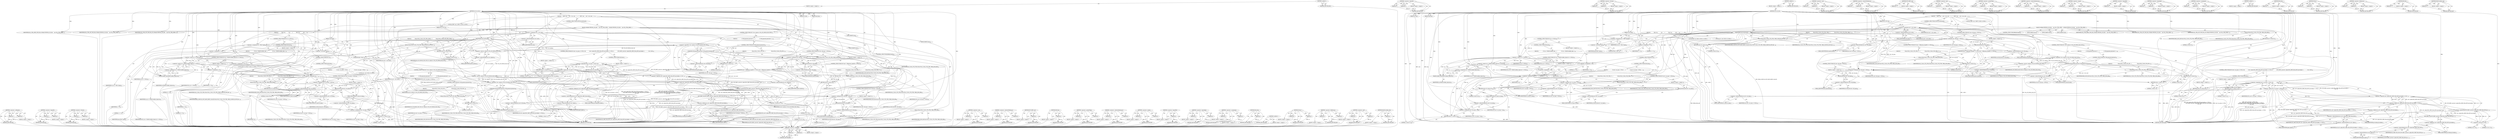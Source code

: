 digraph "RSAPrivateKey_dup" {
vulnerable_296 [label=<(METHOD,&lt;operator&gt;.notEquals)>];
vulnerable_297 [label=<(PARAM,p1)>];
vulnerable_298 [label=<(PARAM,p2)>];
vulnerable_299 [label=<(BLOCK,&lt;empty&gt;,&lt;empty&gt;)>];
vulnerable_300 [label=<(METHOD_RETURN,ANY)>];
vulnerable_249 [label=<(METHOD,&lt;operator&gt;.logicalOr)>];
vulnerable_250 [label=<(PARAM,p1)>];
vulnerable_251 [label=<(PARAM,p2)>];
vulnerable_252 [label=<(BLOCK,&lt;empty&gt;,&lt;empty&gt;)>];
vulnerable_253 [label=<(METHOD_RETURN,ANY)>];
vulnerable_273 [label=<(METHOD,&lt;operator&gt;.division)>];
vulnerable_274 [label=<(PARAM,p1)>];
vulnerable_275 [label=<(PARAM,p2)>];
vulnerable_276 [label=<(BLOCK,&lt;empty&gt;,&lt;empty&gt;)>];
vulnerable_277 [label=<(METHOD_RETURN,ANY)>];
vulnerable_6 [label=<(METHOD,&lt;global&gt;)<SUB>1</SUB>>];
vulnerable_7 [label=<(BLOCK,&lt;empty&gt;,&lt;empty&gt;)<SUB>1</SUB>>];
vulnerable_8 [label=<(METHOD,ssl3_ctx_ctrl)<SUB>1</SUB>>];
vulnerable_9 [label=<(PARAM,SSL_CTX *ctx)<SUB>1</SUB>>];
vulnerable_10 [label=<(PARAM,int cmd)<SUB>1</SUB>>];
vulnerable_11 [label=<(PARAM,long larg)<SUB>1</SUB>>];
vulnerable_12 [label=<(PARAM,void *parg)<SUB>1</SUB>>];
vulnerable_13 [label=<(BLOCK,{
    CERT *cert;

    cert = ctx-&gt;cert;

    s...,{
    CERT *cert;

    cert = ctx-&gt;cert;

    s...)<SUB>2</SUB>>];
vulnerable_14 [label="<(LOCAL,CERT* cert: CERT*)<SUB>3</SUB>>"];
vulnerable_15 [label=<(&lt;operator&gt;.assignment,cert = ctx-&gt;cert)<SUB>5</SUB>>];
vulnerable_16 [label=<(IDENTIFIER,cert,cert = ctx-&gt;cert)<SUB>5</SUB>>];
vulnerable_17 [label=<(&lt;operator&gt;.indirectFieldAccess,ctx-&gt;cert)<SUB>5</SUB>>];
vulnerable_18 [label=<(IDENTIFIER,ctx,cert = ctx-&gt;cert)<SUB>5</SUB>>];
vulnerable_19 [label=<(FIELD_IDENTIFIER,cert,cert)<SUB>5</SUB>>];
vulnerable_20 [label=<(CONTROL_STRUCTURE,SWITCH,switch(cmd))<SUB>7</SUB>>];
vulnerable_21 [label=<(IDENTIFIER,cmd,switch(cmd))<SUB>7</SUB>>];
vulnerable_22 [label=<(BLOCK,{
#ifndef OPENSSL_NO_RSA
    case SSL_CTRL_NEED...,{
#ifndef OPENSSL_NO_RSA
    case SSL_CTRL_NEED...)<SUB>7</SUB>>];
vulnerable_23 [label=<(JUMP_TARGET,case)<SUB>9</SUB>>];
vulnerable_24 [label=<(IDENTIFIER,SSL_CTRL_NEED_TMP_RSA,{
#ifndef OPENSSL_NO_RSA
    case SSL_CTRL_NEED...)<SUB>9</SUB>>];
vulnerable_25 [label=<(CONTROL_STRUCTURE,IF,if ((cert-&gt;rsa_tmp == NULL) &amp;&amp;
            ((cert-&gt;pkeys[SSL_PKEY_RSA_ENC].privatekey == NULL) ||
             (EVP_PKEY_size(cert-&gt;pkeys[SSL_PKEY_RSA_ENC].privatekey) &gt;
              (512 / 8)))))<SUB>10</SUB>>];
vulnerable_26 [label=<(&lt;operator&gt;.logicalAnd,(cert-&gt;rsa_tmp == NULL) &amp;&amp;
            ((cert-&gt;...)<SUB>10</SUB>>];
vulnerable_27 [label=<(&lt;operator&gt;.equals,cert-&gt;rsa_tmp == NULL)<SUB>10</SUB>>];
vulnerable_28 [label=<(&lt;operator&gt;.indirectFieldAccess,cert-&gt;rsa_tmp)<SUB>10</SUB>>];
vulnerable_29 [label=<(IDENTIFIER,cert,cert-&gt;rsa_tmp == NULL)<SUB>10</SUB>>];
vulnerable_30 [label=<(FIELD_IDENTIFIER,rsa_tmp,rsa_tmp)<SUB>10</SUB>>];
vulnerable_31 [label=<(IDENTIFIER,NULL,cert-&gt;rsa_tmp == NULL)<SUB>10</SUB>>];
vulnerable_32 [label=<(&lt;operator&gt;.logicalOr,(cert-&gt;pkeys[SSL_PKEY_RSA_ENC].privatekey == NU...)<SUB>11</SUB>>];
vulnerable_33 [label=<(&lt;operator&gt;.equals,cert-&gt;pkeys[SSL_PKEY_RSA_ENC].privatekey == NULL)<SUB>11</SUB>>];
vulnerable_34 [label=<(&lt;operator&gt;.fieldAccess,cert-&gt;pkeys[SSL_PKEY_RSA_ENC].privatekey)<SUB>11</SUB>>];
vulnerable_35 [label=<(&lt;operator&gt;.indirectIndexAccess,cert-&gt;pkeys[SSL_PKEY_RSA_ENC])<SUB>11</SUB>>];
vulnerable_36 [label=<(&lt;operator&gt;.indirectFieldAccess,cert-&gt;pkeys)<SUB>11</SUB>>];
vulnerable_37 [label=<(IDENTIFIER,cert,cert-&gt;pkeys[SSL_PKEY_RSA_ENC].privatekey == NULL)<SUB>11</SUB>>];
vulnerable_38 [label=<(FIELD_IDENTIFIER,pkeys,pkeys)<SUB>11</SUB>>];
vulnerable_39 [label=<(IDENTIFIER,SSL_PKEY_RSA_ENC,cert-&gt;pkeys[SSL_PKEY_RSA_ENC].privatekey == NULL)<SUB>11</SUB>>];
vulnerable_40 [label=<(FIELD_IDENTIFIER,privatekey,privatekey)<SUB>11</SUB>>];
vulnerable_41 [label=<(IDENTIFIER,NULL,cert-&gt;pkeys[SSL_PKEY_RSA_ENC].privatekey == NULL)<SUB>11</SUB>>];
vulnerable_42 [label=<(&lt;operator&gt;.greaterThan,EVP_PKEY_size(cert-&gt;pkeys[SSL_PKEY_RSA_ENC].pri...)<SUB>12</SUB>>];
vulnerable_43 [label=<(EVP_PKEY_size,EVP_PKEY_size(cert-&gt;pkeys[SSL_PKEY_RSA_ENC].pri...)<SUB>12</SUB>>];
vulnerable_44 [label=<(&lt;operator&gt;.fieldAccess,cert-&gt;pkeys[SSL_PKEY_RSA_ENC].privatekey)<SUB>12</SUB>>];
vulnerable_45 [label=<(&lt;operator&gt;.indirectIndexAccess,cert-&gt;pkeys[SSL_PKEY_RSA_ENC])<SUB>12</SUB>>];
vulnerable_46 [label=<(&lt;operator&gt;.indirectFieldAccess,cert-&gt;pkeys)<SUB>12</SUB>>];
vulnerable_47 [label=<(IDENTIFIER,cert,EVP_PKEY_size(cert-&gt;pkeys[SSL_PKEY_RSA_ENC].pri...)<SUB>12</SUB>>];
vulnerable_48 [label=<(FIELD_IDENTIFIER,pkeys,pkeys)<SUB>12</SUB>>];
vulnerable_49 [label=<(IDENTIFIER,SSL_PKEY_RSA_ENC,EVP_PKEY_size(cert-&gt;pkeys[SSL_PKEY_RSA_ENC].pri...)<SUB>12</SUB>>];
vulnerable_50 [label=<(FIELD_IDENTIFIER,privatekey,privatekey)<SUB>12</SUB>>];
vulnerable_51 [label=<(&lt;operator&gt;.division,512 / 8)<SUB>13</SUB>>];
vulnerable_52 [label=<(LITERAL,512,512 / 8)<SUB>13</SUB>>];
vulnerable_53 [label=<(LITERAL,8,512 / 8)<SUB>13</SUB>>];
vulnerable_54 [label=<(BLOCK,&lt;empty&gt;,&lt;empty&gt;)<SUB>15</SUB>>];
vulnerable_55 [label=<(RETURN,return (1);,return (1);)<SUB>15</SUB>>];
vulnerable_56 [label=<(LITERAL,1,return (1);)<SUB>15</SUB>>];
vulnerable_57 [label=<(CONTROL_STRUCTURE,ELSE,else)<SUB>17</SUB>>];
vulnerable_58 [label=<(BLOCK,&lt;empty&gt;,&lt;empty&gt;)<SUB>17</SUB>>];
vulnerable_59 [label=<(RETURN,return (0);,return (0);)<SUB>17</SUB>>];
vulnerable_60 [label=<(LITERAL,0,return (0);)<SUB>17</SUB>>];
vulnerable_61 [label=<(JUMP_TARGET,case)<SUB>19</SUB>>];
vulnerable_62 [label=<(IDENTIFIER,SSL_CTRL_SET_TMP_RSA,{
#ifndef OPENSSL_NO_RSA
    case SSL_CTRL_NEED...)<SUB>19</SUB>>];
vulnerable_63 [label=<(BLOCK,{
            RSA *rsa;
            int i;

   ...,{
            RSA *rsa;
            int i;

   ...)<SUB>20</SUB>>];
vulnerable_64 [label="<(LOCAL,RSA* rsa: RSA*)<SUB>21</SUB>>"];
vulnerable_65 [label="<(LOCAL,int i: int)<SUB>22</SUB>>"];
vulnerable_66 [label=<(&lt;operator&gt;.assignment,rsa = (RSA *)parg)<SUB>24</SUB>>];
vulnerable_67 [label=<(IDENTIFIER,rsa,rsa = (RSA *)parg)<SUB>24</SUB>>];
vulnerable_68 [label=<(&lt;operator&gt;.cast,(RSA *)parg)<SUB>24</SUB>>];
vulnerable_69 [label=<(UNKNOWN,RSA *,RSA *)<SUB>24</SUB>>];
vulnerable_70 [label=<(IDENTIFIER,parg,(RSA *)parg)<SUB>24</SUB>>];
vulnerable_71 [label=<(&lt;operator&gt;.assignment,i = 1)<SUB>25</SUB>>];
vulnerable_72 [label=<(IDENTIFIER,i,i = 1)<SUB>25</SUB>>];
vulnerable_73 [label=<(LITERAL,1,i = 1)<SUB>25</SUB>>];
vulnerable_74 [label=<(CONTROL_STRUCTURE,IF,if (rsa == NULL))<SUB>26</SUB>>];
vulnerable_75 [label=<(&lt;operator&gt;.equals,rsa == NULL)<SUB>26</SUB>>];
vulnerable_76 [label=<(IDENTIFIER,rsa,rsa == NULL)<SUB>26</SUB>>];
vulnerable_77 [label=<(IDENTIFIER,NULL,rsa == NULL)<SUB>26</SUB>>];
vulnerable_78 [label=<(BLOCK,&lt;empty&gt;,&lt;empty&gt;)<SUB>27</SUB>>];
vulnerable_79 [label=<(&lt;operator&gt;.assignment,i = 0)<SUB>27</SUB>>];
vulnerable_80 [label=<(IDENTIFIER,i,i = 0)<SUB>27</SUB>>];
vulnerable_81 [label=<(LITERAL,0,i = 0)<SUB>27</SUB>>];
vulnerable_82 [label=<(CONTROL_STRUCTURE,ELSE,else)<SUB>28</SUB>>];
vulnerable_83 [label=<(BLOCK,{
                if ((rsa = RSAPrivateKey_dup(...,{
                if ((rsa = RSAPrivateKey_dup(...)<SUB>28</SUB>>];
vulnerable_84 [label=<(CONTROL_STRUCTURE,IF,if ((rsa = RSAPrivateKey_dup(rsa)) == NULL))<SUB>29</SUB>>];
vulnerable_85 [label=<(&lt;operator&gt;.equals,(rsa = RSAPrivateKey_dup(rsa)) == NULL)<SUB>29</SUB>>];
vulnerable_86 [label=<(&lt;operator&gt;.assignment,rsa = RSAPrivateKey_dup(rsa))<SUB>29</SUB>>];
vulnerable_87 [label=<(IDENTIFIER,rsa,rsa = RSAPrivateKey_dup(rsa))<SUB>29</SUB>>];
vulnerable_88 [label=<(RSAPrivateKey_dup,RSAPrivateKey_dup(rsa))<SUB>29</SUB>>];
vulnerable_89 [label=<(IDENTIFIER,rsa,RSAPrivateKey_dup(rsa))<SUB>29</SUB>>];
vulnerable_90 [label=<(IDENTIFIER,NULL,(rsa = RSAPrivateKey_dup(rsa)) == NULL)<SUB>29</SUB>>];
vulnerable_91 [label=<(BLOCK,&lt;empty&gt;,&lt;empty&gt;)<SUB>30</SUB>>];
vulnerable_92 [label=<(&lt;operator&gt;.assignment,i = 0)<SUB>30</SUB>>];
vulnerable_93 [label=<(IDENTIFIER,i,i = 0)<SUB>30</SUB>>];
vulnerable_94 [label=<(LITERAL,0,i = 0)<SUB>30</SUB>>];
vulnerable_95 [label=<(CONTROL_STRUCTURE,IF,if (!i))<SUB>32</SUB>>];
vulnerable_96 [label=<(&lt;operator&gt;.logicalNot,!i)<SUB>32</SUB>>];
vulnerable_97 [label=<(IDENTIFIER,i,!i)<SUB>32</SUB>>];
vulnerable_98 [label=<(BLOCK,{
                SSLerr(SSL_F_SSL3_CTX_CTRL, E...,{
                SSLerr(SSL_F_SSL3_CTX_CTRL, E...)<SUB>32</SUB>>];
vulnerable_99 [label=<(SSLerr,SSLerr(SSL_F_SSL3_CTX_CTRL, ERR_R_RSA_LIB))<SUB>33</SUB>>];
vulnerable_100 [label=<(IDENTIFIER,SSL_F_SSL3_CTX_CTRL,SSLerr(SSL_F_SSL3_CTX_CTRL, ERR_R_RSA_LIB))<SUB>33</SUB>>];
vulnerable_101 [label=<(IDENTIFIER,ERR_R_RSA_LIB,SSLerr(SSL_F_SSL3_CTX_CTRL, ERR_R_RSA_LIB))<SUB>33</SUB>>];
vulnerable_102 [label=<(RETURN,return (0);,return (0);)<SUB>34</SUB>>];
vulnerable_103 [label=<(LITERAL,0,return (0);)<SUB>34</SUB>>];
vulnerable_104 [label=<(CONTROL_STRUCTURE,ELSE,else)<SUB>35</SUB>>];
vulnerable_105 [label=<(BLOCK,{
                if (cert-&gt;rsa_tmp != NULL)
  ...,{
                if (cert-&gt;rsa_tmp != NULL)
  ...)<SUB>35</SUB>>];
vulnerable_106 [label=<(CONTROL_STRUCTURE,IF,if (cert-&gt;rsa_tmp != NULL))<SUB>36</SUB>>];
vulnerable_107 [label=<(&lt;operator&gt;.notEquals,cert-&gt;rsa_tmp != NULL)<SUB>36</SUB>>];
vulnerable_108 [label=<(&lt;operator&gt;.indirectFieldAccess,cert-&gt;rsa_tmp)<SUB>36</SUB>>];
vulnerable_109 [label=<(IDENTIFIER,cert,cert-&gt;rsa_tmp != NULL)<SUB>36</SUB>>];
vulnerable_110 [label=<(FIELD_IDENTIFIER,rsa_tmp,rsa_tmp)<SUB>36</SUB>>];
vulnerable_111 [label=<(IDENTIFIER,NULL,cert-&gt;rsa_tmp != NULL)<SUB>36</SUB>>];
vulnerable_112 [label=<(BLOCK,&lt;empty&gt;,&lt;empty&gt;)<SUB>37</SUB>>];
vulnerable_113 [label=<(RSA_free,RSA_free(cert-&gt;rsa_tmp))<SUB>37</SUB>>];
vulnerable_114 [label=<(&lt;operator&gt;.indirectFieldAccess,cert-&gt;rsa_tmp)<SUB>37</SUB>>];
vulnerable_115 [label=<(IDENTIFIER,cert,RSA_free(cert-&gt;rsa_tmp))<SUB>37</SUB>>];
vulnerable_116 [label=<(FIELD_IDENTIFIER,rsa_tmp,rsa_tmp)<SUB>37</SUB>>];
vulnerable_117 [label=<(&lt;operator&gt;.assignment,cert-&gt;rsa_tmp = rsa)<SUB>38</SUB>>];
vulnerable_118 [label=<(&lt;operator&gt;.indirectFieldAccess,cert-&gt;rsa_tmp)<SUB>38</SUB>>];
vulnerable_119 [label=<(IDENTIFIER,cert,cert-&gt;rsa_tmp = rsa)<SUB>38</SUB>>];
vulnerable_120 [label=<(FIELD_IDENTIFIER,rsa_tmp,rsa_tmp)<SUB>38</SUB>>];
vulnerable_121 [label=<(IDENTIFIER,rsa,cert-&gt;rsa_tmp = rsa)<SUB>38</SUB>>];
vulnerable_122 [label=<(RETURN,return (1);,return (1);)<SUB>39</SUB>>];
vulnerable_123 [label=<(LITERAL,1,return (1);)<SUB>39</SUB>>];
vulnerable_124 [label=<(JUMP_TARGET,case)<SUB>43</SUB>>];
vulnerable_125 [label=<(IDENTIFIER,SSL_CTRL_SET_TMP_RSA_CB,{
#ifndef OPENSSL_NO_RSA
    case SSL_CTRL_NEED...)<SUB>43</SUB>>];
vulnerable_126 [label=<(BLOCK,{
            SSLerr(SSL_F_SSL3_CTX_CTRL, ERR_R...,{
            SSLerr(SSL_F_SSL3_CTX_CTRL, ERR_R...)<SUB>44</SUB>>];
vulnerable_127 [label=<(SSLerr,SSLerr(SSL_F_SSL3_CTX_CTRL, ERR_R_SHOULD_NOT_HA...)<SUB>45</SUB>>];
vulnerable_128 [label=<(IDENTIFIER,SSL_F_SSL3_CTX_CTRL,SSLerr(SSL_F_SSL3_CTX_CTRL, ERR_R_SHOULD_NOT_HA...)<SUB>45</SUB>>];
vulnerable_129 [label=<(IDENTIFIER,ERR_R_SHOULD_NOT_HAVE_BEEN_CALLED,SSLerr(SSL_F_SSL3_CTX_CTRL, ERR_R_SHOULD_NOT_HA...)<SUB>45</SUB>>];
vulnerable_130 [label=<(RETURN,return (0);,return (0);)<SUB>46</SUB>>];
vulnerable_131 [label=<(LITERAL,0,return (0);)<SUB>46</SUB>>];
vulnerable_132 [label=<(CONTROL_STRUCTURE,BREAK,break;)<SUB>48</SUB>>];
vulnerable_133 [label=<(SSLerr,SSLerr(SSL_F_SSL3_CTX_CTRL, ERR_R_DH_LIB))<SUB>50</SUB>>];
vulnerable_134 [label=<(IDENTIFIER,SSL_F_SSL3_CTX_CTRL,SSLerr(SSL_F_SSL3_CTX_CTRL, ERR_R_DH_LIB))<SUB>50</SUB>>];
vulnerable_135 [label=<(IDENTIFIER,ERR_R_DH_LIB,SSLerr(SSL_F_SSL3_CTX_CTRL, ERR_R_DH_LIB))<SUB>50</SUB>>];
vulnerable_136 [label=<(RETURN,return 0;,return 0;)<SUB>51</SUB>>];
vulnerable_137 [label=<(LITERAL,0,return 0;)<SUB>51</SUB>>];
vulnerable_138 [label=<(CONTROL_STRUCTURE,IF,if (!(ctx-&gt;options &amp; SSL_OP_SINGLE_DH_USE)))<SUB>53</SUB>>];
vulnerable_139 [label=<(&lt;operator&gt;.logicalNot,!(ctx-&gt;options &amp; SSL_OP_SINGLE_DH_USE))<SUB>53</SUB>>];
vulnerable_140 [label=<(&lt;operator&gt;.and,ctx-&gt;options &amp; SSL_OP_SINGLE_DH_USE)<SUB>53</SUB>>];
vulnerable_141 [label=<(&lt;operator&gt;.indirectFieldAccess,ctx-&gt;options)<SUB>53</SUB>>];
vulnerable_142 [label=<(IDENTIFIER,ctx,ctx-&gt;options &amp; SSL_OP_SINGLE_DH_USE)<SUB>53</SUB>>];
vulnerable_143 [label=<(FIELD_IDENTIFIER,options,options)<SUB>53</SUB>>];
vulnerable_144 [label=<(IDENTIFIER,SSL_OP_SINGLE_DH_USE,ctx-&gt;options &amp; SSL_OP_SINGLE_DH_USE)<SUB>53</SUB>>];
vulnerable_145 [label=<(BLOCK,{
                if (!DH_generate_key(new)) {
...,{
                if (!DH_generate_key(new)) {
...)<SUB>53</SUB>>];
vulnerable_146 [label=<(CONTROL_STRUCTURE,IF,if (!DH_generate_key(new)))<SUB>54</SUB>>];
vulnerable_147 [label=<(UNKNOWN,!DH_generate_key(new),!DH_generate_key(new))<SUB>54</SUB>>];
vulnerable_148 [label=<(BLOCK,{
                    SSLerr(SSL_F_SSL3_CTX_CTR...,{
                    SSLerr(SSL_F_SSL3_CTX_CTR...)<SUB>54</SUB>>];
vulnerable_149 [label=<(SSLerr,SSLerr(SSL_F_SSL3_CTX_CTRL, ERR_R_DH_LIB))<SUB>55</SUB>>];
vulnerable_150 [label=<(IDENTIFIER,SSL_F_SSL3_CTX_CTRL,SSLerr(SSL_F_SSL3_CTX_CTRL, ERR_R_DH_LIB))<SUB>55</SUB>>];
vulnerable_151 [label=<(IDENTIFIER,ERR_R_DH_LIB,SSLerr(SSL_F_SSL3_CTX_CTRL, ERR_R_DH_LIB))<SUB>55</SUB>>];
vulnerable_152 [label=<(RETURN,return 0;,return 0;)<SUB>57</SUB>>];
vulnerable_153 [label=<(LITERAL,0,return 0;)<SUB>57</SUB>>];
vulnerable_154 [label=<(CONTROL_STRUCTURE,IF,if (cert-&gt;dh_tmp != NULL))<SUB>60</SUB>>];
vulnerable_155 [label=<(&lt;operator&gt;.notEquals,cert-&gt;dh_tmp != NULL)<SUB>60</SUB>>];
vulnerable_156 [label=<(&lt;operator&gt;.indirectFieldAccess,cert-&gt;dh_tmp)<SUB>60</SUB>>];
vulnerable_157 [label=<(IDENTIFIER,cert,cert-&gt;dh_tmp != NULL)<SUB>60</SUB>>];
vulnerable_158 [label=<(FIELD_IDENTIFIER,dh_tmp,dh_tmp)<SUB>60</SUB>>];
vulnerable_159 [label=<(IDENTIFIER,NULL,cert-&gt;dh_tmp != NULL)<SUB>60</SUB>>];
vulnerable_160 [label=<(BLOCK,&lt;empty&gt;,&lt;empty&gt;)<SUB>61</SUB>>];
vulnerable_161 [label=<(DH_free,DH_free(cert-&gt;dh_tmp))<SUB>61</SUB>>];
vulnerable_162 [label=<(&lt;operator&gt;.indirectFieldAccess,cert-&gt;dh_tmp)<SUB>61</SUB>>];
vulnerable_163 [label=<(IDENTIFIER,cert,DH_free(cert-&gt;dh_tmp))<SUB>61</SUB>>];
vulnerable_164 [label=<(FIELD_IDENTIFIER,dh_tmp,dh_tmp)<SUB>61</SUB>>];
vulnerable_165 [label=<(CONTROL_STRUCTURE,IF,if ((new = DHparams_dup(dh)) == NULL))<SUB>63</SUB>>];
vulnerable_166 [label=<(UNKNOWN,(new = DHparams_dup(dh)) == NULL,(new = DHparams_dup(dh)) == NULL)<SUB>63</SUB>>];
vulnerable_167 [label=<(BLOCK,{
                SSLerr(SSL_F_SSL3_CTX_CTRL, E...,{
                SSLerr(SSL_F_SSL3_CTX_CTRL, E...)<SUB>63</SUB>>];
vulnerable_168 [label=<(SSLerr,SSLerr(SSL_F_SSL3_CTX_CTRL, ERR_R_DH_LIB))<SUB>64</SUB>>];
vulnerable_169 [label=<(IDENTIFIER,SSL_F_SSL3_CTX_CTRL,SSLerr(SSL_F_SSL3_CTX_CTRL, ERR_R_DH_LIB))<SUB>64</SUB>>];
vulnerable_170 [label=<(IDENTIFIER,ERR_R_DH_LIB,SSLerr(SSL_F_SSL3_CTX_CTRL, ERR_R_DH_LIB))<SUB>64</SUB>>];
vulnerable_171 [label=<(RETURN,return 0;,return 0;)<SUB>65</SUB>>];
vulnerable_172 [label=<(LITERAL,0,return 0;)<SUB>65</SUB>>];
vulnerable_173 [label=<(CONTROL_STRUCTURE,IF,if (!(ctx-&gt;options &amp; SSL_OP_SINGLE_DH_USE)))<SUB>67</SUB>>];
vulnerable_174 [label=<(&lt;operator&gt;.logicalNot,!(ctx-&gt;options &amp; SSL_OP_SINGLE_DH_USE))<SUB>67</SUB>>];
vulnerable_175 [label=<(&lt;operator&gt;.and,ctx-&gt;options &amp; SSL_OP_SINGLE_DH_USE)<SUB>67</SUB>>];
vulnerable_176 [label=<(&lt;operator&gt;.indirectFieldAccess,ctx-&gt;options)<SUB>67</SUB>>];
vulnerable_177 [label=<(IDENTIFIER,ctx,ctx-&gt;options &amp; SSL_OP_SINGLE_DH_USE)<SUB>67</SUB>>];
vulnerable_178 [label=<(FIELD_IDENTIFIER,options,options)<SUB>67</SUB>>];
vulnerable_179 [label=<(IDENTIFIER,SSL_OP_SINGLE_DH_USE,ctx-&gt;options &amp; SSL_OP_SINGLE_DH_USE)<SUB>67</SUB>>];
vulnerable_180 [label=<(BLOCK,{
                if (!DH_generate_key(new)) {
...,{
                if (!DH_generate_key(new)) {
...)<SUB>67</SUB>>];
vulnerable_181 [label=<(CONTROL_STRUCTURE,IF,if (!DH_generate_key(new)))<SUB>68</SUB>>];
vulnerable_182 [label=<(UNKNOWN,!DH_generate_key(new),!DH_generate_key(new))<SUB>68</SUB>>];
vulnerable_183 [label=<(BLOCK,{
                    SSLerr(SSL_F_SSL3_CTX_CTR...,{
                    SSLerr(SSL_F_SSL3_CTX_CTR...)<SUB>68</SUB>>];
vulnerable_184 [label=<(SSLerr,SSLerr(SSL_F_SSL3_CTX_CTRL, ERR_R_DH_LIB))<SUB>69</SUB>>];
vulnerable_185 [label=<(IDENTIFIER,SSL_F_SSL3_CTX_CTRL,SSLerr(SSL_F_SSL3_CTX_CTRL, ERR_R_DH_LIB))<SUB>69</SUB>>];
vulnerable_186 [label=<(IDENTIFIER,ERR_R_DH_LIB,SSLerr(SSL_F_SSL3_CTX_CTRL, ERR_R_DH_LIB))<SUB>69</SUB>>];
vulnerable_187 [label=<(RETURN,return 0;,return 0;)<SUB>71</SUB>>];
vulnerable_188 [label=<(LITERAL,0,return 0;)<SUB>71</SUB>>];
vulnerable_189 [label=<(CONTROL_STRUCTURE,IF,if (cert-&gt;dh_tmp != NULL))<SUB>74</SUB>>];
vulnerable_190 [label=<(&lt;operator&gt;.notEquals,cert-&gt;dh_tmp != NULL)<SUB>74</SUB>>];
vulnerable_191 [label=<(&lt;operator&gt;.indirectFieldAccess,cert-&gt;dh_tmp)<SUB>74</SUB>>];
vulnerable_192 [label=<(IDENTIFIER,cert,cert-&gt;dh_tmp != NULL)<SUB>74</SUB>>];
vulnerable_193 [label=<(FIELD_IDENTIFIER,dh_tmp,dh_tmp)<SUB>74</SUB>>];
vulnerable_194 [label=<(IDENTIFIER,NULL,cert-&gt;dh_tmp != NULL)<SUB>74</SUB>>];
vulnerable_195 [label=<(BLOCK,&lt;empty&gt;,&lt;empty&gt;)<SUB>75</SUB>>];
vulnerable_196 [label=<(DH_free,DH_free(cert-&gt;dh_tmp))<SUB>75</SUB>>];
vulnerable_197 [label=<(&lt;operator&gt;.indirectFieldAccess,cert-&gt;dh_tmp)<SUB>75</SUB>>];
vulnerable_198 [label=<(IDENTIFIER,cert,DH_free(cert-&gt;dh_tmp))<SUB>75</SUB>>];
vulnerable_199 [label=<(FIELD_IDENTIFIER,dh_tmp,dh_tmp)<SUB>75</SUB>>];
vulnerable_200 [label=<(RETURN,return 1;,return 1;)<SUB>77</SUB>>];
vulnerable_201 [label=<(LITERAL,1,return 1;)<SUB>77</SUB>>];
vulnerable_202 [label=<(METHOD_RETURN,long)<SUB>1</SUB>>];
vulnerable_204 [label=<(METHOD_RETURN,ANY)<SUB>1</SUB>>];
vulnerable_278 [label=<(METHOD,&lt;operator&gt;.cast)>];
vulnerable_279 [label=<(PARAM,p1)>];
vulnerable_280 [label=<(PARAM,p2)>];
vulnerable_281 [label=<(BLOCK,&lt;empty&gt;,&lt;empty&gt;)>];
vulnerable_282 [label=<(METHOD_RETURN,ANY)>];
vulnerable_234 [label=<(METHOD,&lt;operator&gt;.indirectFieldAccess)>];
vulnerable_235 [label=<(PARAM,p1)>];
vulnerable_236 [label=<(PARAM,p2)>];
vulnerable_237 [label=<(BLOCK,&lt;empty&gt;,&lt;empty&gt;)>];
vulnerable_238 [label=<(METHOD_RETURN,ANY)>];
vulnerable_269 [label=<(METHOD,EVP_PKEY_size)>];
vulnerable_270 [label=<(PARAM,p1)>];
vulnerable_271 [label=<(BLOCK,&lt;empty&gt;,&lt;empty&gt;)>];
vulnerable_272 [label=<(METHOD_RETURN,ANY)>];
vulnerable_310 [label=<(METHOD,DH_free)>];
vulnerable_311 [label=<(PARAM,p1)>];
vulnerable_312 [label=<(BLOCK,&lt;empty&gt;,&lt;empty&gt;)>];
vulnerable_313 [label=<(METHOD_RETURN,ANY)>];
vulnerable_264 [label=<(METHOD,&lt;operator&gt;.greaterThan)>];
vulnerable_265 [label=<(PARAM,p1)>];
vulnerable_266 [label=<(PARAM,p2)>];
vulnerable_267 [label=<(BLOCK,&lt;empty&gt;,&lt;empty&gt;)>];
vulnerable_268 [label=<(METHOD_RETURN,ANY)>];
vulnerable_259 [label=<(METHOD,&lt;operator&gt;.indirectIndexAccess)>];
vulnerable_260 [label=<(PARAM,p1)>];
vulnerable_261 [label=<(PARAM,p2)>];
vulnerable_262 [label=<(BLOCK,&lt;empty&gt;,&lt;empty&gt;)>];
vulnerable_263 [label=<(METHOD_RETURN,ANY)>];
vulnerable_244 [label=<(METHOD,&lt;operator&gt;.equals)>];
vulnerable_245 [label=<(PARAM,p1)>];
vulnerable_246 [label=<(PARAM,p2)>];
vulnerable_247 [label=<(BLOCK,&lt;empty&gt;,&lt;empty&gt;)>];
vulnerable_248 [label=<(METHOD_RETURN,ANY)>];
vulnerable_287 [label=<(METHOD,&lt;operator&gt;.logicalNot)>];
vulnerable_288 [label=<(PARAM,p1)>];
vulnerable_289 [label=<(BLOCK,&lt;empty&gt;,&lt;empty&gt;)>];
vulnerable_290 [label=<(METHOD_RETURN,ANY)>];
vulnerable_239 [label=<(METHOD,&lt;operator&gt;.logicalAnd)>];
vulnerable_240 [label=<(PARAM,p1)>];
vulnerable_241 [label=<(PARAM,p2)>];
vulnerable_242 [label=<(BLOCK,&lt;empty&gt;,&lt;empty&gt;)>];
vulnerable_243 [label=<(METHOD_RETURN,ANY)>];
vulnerable_229 [label=<(METHOD,&lt;operator&gt;.assignment)>];
vulnerable_230 [label=<(PARAM,p1)>];
vulnerable_231 [label=<(PARAM,p2)>];
vulnerable_232 [label=<(BLOCK,&lt;empty&gt;,&lt;empty&gt;)>];
vulnerable_233 [label=<(METHOD_RETURN,ANY)>];
vulnerable_223 [label=<(METHOD,&lt;global&gt;)<SUB>1</SUB>>];
vulnerable_224 [label=<(BLOCK,&lt;empty&gt;,&lt;empty&gt;)>];
vulnerable_225 [label=<(METHOD_RETURN,ANY)>];
vulnerable_301 [label=<(METHOD,RSA_free)>];
vulnerable_302 [label=<(PARAM,p1)>];
vulnerable_303 [label=<(BLOCK,&lt;empty&gt;,&lt;empty&gt;)>];
vulnerable_304 [label=<(METHOD_RETURN,ANY)>];
vulnerable_291 [label=<(METHOD,SSLerr)>];
vulnerable_292 [label=<(PARAM,p1)>];
vulnerable_293 [label=<(PARAM,p2)>];
vulnerable_294 [label=<(BLOCK,&lt;empty&gt;,&lt;empty&gt;)>];
vulnerable_295 [label=<(METHOD_RETURN,ANY)>];
vulnerable_254 [label=<(METHOD,&lt;operator&gt;.fieldAccess)>];
vulnerable_255 [label=<(PARAM,p1)>];
vulnerable_256 [label=<(PARAM,p2)>];
vulnerable_257 [label=<(BLOCK,&lt;empty&gt;,&lt;empty&gt;)>];
vulnerable_258 [label=<(METHOD_RETURN,ANY)>];
vulnerable_305 [label=<(METHOD,&lt;operator&gt;.and)>];
vulnerable_306 [label=<(PARAM,p1)>];
vulnerable_307 [label=<(PARAM,p2)>];
vulnerable_308 [label=<(BLOCK,&lt;empty&gt;,&lt;empty&gt;)>];
vulnerable_309 [label=<(METHOD_RETURN,ANY)>];
vulnerable_283 [label=<(METHOD,RSAPrivateKey_dup)>];
vulnerable_284 [label=<(PARAM,p1)>];
vulnerable_285 [label=<(BLOCK,&lt;empty&gt;,&lt;empty&gt;)>];
vulnerable_286 [label=<(METHOD_RETURN,ANY)>];
fixed_280 [label=<(METHOD,&lt;operator&gt;.notEquals)>];
fixed_281 [label=<(PARAM,p1)>];
fixed_282 [label=<(PARAM,p2)>];
fixed_283 [label=<(BLOCK,&lt;empty&gt;,&lt;empty&gt;)>];
fixed_284 [label=<(METHOD_RETURN,ANY)>];
fixed_233 [label=<(METHOD,&lt;operator&gt;.logicalOr)>];
fixed_234 [label=<(PARAM,p1)>];
fixed_235 [label=<(PARAM,p2)>];
fixed_236 [label=<(BLOCK,&lt;empty&gt;,&lt;empty&gt;)>];
fixed_237 [label=<(METHOD_RETURN,ANY)>];
fixed_257 [label=<(METHOD,&lt;operator&gt;.division)>];
fixed_258 [label=<(PARAM,p1)>];
fixed_259 [label=<(PARAM,p2)>];
fixed_260 [label=<(BLOCK,&lt;empty&gt;,&lt;empty&gt;)>];
fixed_261 [label=<(METHOD_RETURN,ANY)>];
fixed_6 [label=<(METHOD,&lt;global&gt;)<SUB>1</SUB>>];
fixed_7 [label=<(BLOCK,&lt;empty&gt;,&lt;empty&gt;)<SUB>1</SUB>>];
fixed_8 [label=<(METHOD,ssl3_ctx_ctrl)<SUB>1</SUB>>];
fixed_9 [label=<(PARAM,SSL_CTX *ctx)<SUB>1</SUB>>];
fixed_10 [label=<(PARAM,int cmd)<SUB>1</SUB>>];
fixed_11 [label=<(PARAM,long larg)<SUB>1</SUB>>];
fixed_12 [label=<(PARAM,void *parg)<SUB>1</SUB>>];
fixed_13 [label=<(BLOCK,{
    CERT *cert;

    cert = ctx-&gt;cert;

    s...,{
    CERT *cert;

    cert = ctx-&gt;cert;

    s...)<SUB>2</SUB>>];
fixed_14 [label="<(LOCAL,CERT* cert: CERT*)<SUB>3</SUB>>"];
fixed_15 [label=<(&lt;operator&gt;.assignment,cert = ctx-&gt;cert)<SUB>5</SUB>>];
fixed_16 [label=<(IDENTIFIER,cert,cert = ctx-&gt;cert)<SUB>5</SUB>>];
fixed_17 [label=<(&lt;operator&gt;.indirectFieldAccess,ctx-&gt;cert)<SUB>5</SUB>>];
fixed_18 [label=<(IDENTIFIER,ctx,cert = ctx-&gt;cert)<SUB>5</SUB>>];
fixed_19 [label=<(FIELD_IDENTIFIER,cert,cert)<SUB>5</SUB>>];
fixed_20 [label=<(CONTROL_STRUCTURE,SWITCH,switch(cmd))<SUB>7</SUB>>];
fixed_21 [label=<(IDENTIFIER,cmd,switch(cmd))<SUB>7</SUB>>];
fixed_22 [label=<(BLOCK,{
#ifndef OPENSSL_NO_RSA
    case SSL_CTRL_NEED...,{
#ifndef OPENSSL_NO_RSA
    case SSL_CTRL_NEED...)<SUB>7</SUB>>];
fixed_23 [label=<(JUMP_TARGET,case)<SUB>9</SUB>>];
fixed_24 [label=<(IDENTIFIER,SSL_CTRL_NEED_TMP_RSA,{
#ifndef OPENSSL_NO_RSA
    case SSL_CTRL_NEED...)<SUB>9</SUB>>];
fixed_25 [label=<(CONTROL_STRUCTURE,IF,if ((cert-&gt;rsa_tmp == NULL) &amp;&amp;
            ((cert-&gt;pkeys[SSL_PKEY_RSA_ENC].privatekey == NULL) ||
             (EVP_PKEY_size(cert-&gt;pkeys[SSL_PKEY_RSA_ENC].privatekey) &gt;
              (512 / 8)))))<SUB>10</SUB>>];
fixed_26 [label=<(&lt;operator&gt;.logicalAnd,(cert-&gt;rsa_tmp == NULL) &amp;&amp;
            ((cert-&gt;...)<SUB>10</SUB>>];
fixed_27 [label=<(&lt;operator&gt;.equals,cert-&gt;rsa_tmp == NULL)<SUB>10</SUB>>];
fixed_28 [label=<(&lt;operator&gt;.indirectFieldAccess,cert-&gt;rsa_tmp)<SUB>10</SUB>>];
fixed_29 [label=<(IDENTIFIER,cert,cert-&gt;rsa_tmp == NULL)<SUB>10</SUB>>];
fixed_30 [label=<(FIELD_IDENTIFIER,rsa_tmp,rsa_tmp)<SUB>10</SUB>>];
fixed_31 [label=<(IDENTIFIER,NULL,cert-&gt;rsa_tmp == NULL)<SUB>10</SUB>>];
fixed_32 [label=<(&lt;operator&gt;.logicalOr,(cert-&gt;pkeys[SSL_PKEY_RSA_ENC].privatekey == NU...)<SUB>11</SUB>>];
fixed_33 [label=<(&lt;operator&gt;.equals,cert-&gt;pkeys[SSL_PKEY_RSA_ENC].privatekey == NULL)<SUB>11</SUB>>];
fixed_34 [label=<(&lt;operator&gt;.fieldAccess,cert-&gt;pkeys[SSL_PKEY_RSA_ENC].privatekey)<SUB>11</SUB>>];
fixed_35 [label=<(&lt;operator&gt;.indirectIndexAccess,cert-&gt;pkeys[SSL_PKEY_RSA_ENC])<SUB>11</SUB>>];
fixed_36 [label=<(&lt;operator&gt;.indirectFieldAccess,cert-&gt;pkeys)<SUB>11</SUB>>];
fixed_37 [label=<(IDENTIFIER,cert,cert-&gt;pkeys[SSL_PKEY_RSA_ENC].privatekey == NULL)<SUB>11</SUB>>];
fixed_38 [label=<(FIELD_IDENTIFIER,pkeys,pkeys)<SUB>11</SUB>>];
fixed_39 [label=<(IDENTIFIER,SSL_PKEY_RSA_ENC,cert-&gt;pkeys[SSL_PKEY_RSA_ENC].privatekey == NULL)<SUB>11</SUB>>];
fixed_40 [label=<(FIELD_IDENTIFIER,privatekey,privatekey)<SUB>11</SUB>>];
fixed_41 [label=<(IDENTIFIER,NULL,cert-&gt;pkeys[SSL_PKEY_RSA_ENC].privatekey == NULL)<SUB>11</SUB>>];
fixed_42 [label=<(&lt;operator&gt;.greaterThan,EVP_PKEY_size(cert-&gt;pkeys[SSL_PKEY_RSA_ENC].pri...)<SUB>12</SUB>>];
fixed_43 [label=<(EVP_PKEY_size,EVP_PKEY_size(cert-&gt;pkeys[SSL_PKEY_RSA_ENC].pri...)<SUB>12</SUB>>];
fixed_44 [label=<(&lt;operator&gt;.fieldAccess,cert-&gt;pkeys[SSL_PKEY_RSA_ENC].privatekey)<SUB>12</SUB>>];
fixed_45 [label=<(&lt;operator&gt;.indirectIndexAccess,cert-&gt;pkeys[SSL_PKEY_RSA_ENC])<SUB>12</SUB>>];
fixed_46 [label=<(&lt;operator&gt;.indirectFieldAccess,cert-&gt;pkeys)<SUB>12</SUB>>];
fixed_47 [label=<(IDENTIFIER,cert,EVP_PKEY_size(cert-&gt;pkeys[SSL_PKEY_RSA_ENC].pri...)<SUB>12</SUB>>];
fixed_48 [label=<(FIELD_IDENTIFIER,pkeys,pkeys)<SUB>12</SUB>>];
fixed_49 [label=<(IDENTIFIER,SSL_PKEY_RSA_ENC,EVP_PKEY_size(cert-&gt;pkeys[SSL_PKEY_RSA_ENC].pri...)<SUB>12</SUB>>];
fixed_50 [label=<(FIELD_IDENTIFIER,privatekey,privatekey)<SUB>12</SUB>>];
fixed_51 [label=<(&lt;operator&gt;.division,512 / 8)<SUB>13</SUB>>];
fixed_52 [label=<(LITERAL,512,512 / 8)<SUB>13</SUB>>];
fixed_53 [label=<(LITERAL,8,512 / 8)<SUB>13</SUB>>];
fixed_54 [label=<(BLOCK,&lt;empty&gt;,&lt;empty&gt;)<SUB>15</SUB>>];
fixed_55 [label=<(RETURN,return (1);,return (1);)<SUB>15</SUB>>];
fixed_56 [label=<(LITERAL,1,return (1);)<SUB>15</SUB>>];
fixed_57 [label=<(CONTROL_STRUCTURE,ELSE,else)<SUB>17</SUB>>];
fixed_58 [label=<(BLOCK,&lt;empty&gt;,&lt;empty&gt;)<SUB>17</SUB>>];
fixed_59 [label=<(RETURN,return (0);,return (0);)<SUB>17</SUB>>];
fixed_60 [label=<(LITERAL,0,return (0);)<SUB>17</SUB>>];
fixed_61 [label=<(JUMP_TARGET,case)<SUB>19</SUB>>];
fixed_62 [label=<(IDENTIFIER,SSL_CTRL_SET_TMP_RSA,{
#ifndef OPENSSL_NO_RSA
    case SSL_CTRL_NEED...)<SUB>19</SUB>>];
fixed_63 [label=<(BLOCK,{
            RSA *rsa;
            int i;

   ...,{
            RSA *rsa;
            int i;

   ...)<SUB>20</SUB>>];
fixed_64 [label="<(LOCAL,RSA* rsa: RSA*)<SUB>21</SUB>>"];
fixed_65 [label="<(LOCAL,int i: int)<SUB>22</SUB>>"];
fixed_66 [label=<(&lt;operator&gt;.assignment,rsa = (RSA *)parg)<SUB>24</SUB>>];
fixed_67 [label=<(IDENTIFIER,rsa,rsa = (RSA *)parg)<SUB>24</SUB>>];
fixed_68 [label=<(&lt;operator&gt;.cast,(RSA *)parg)<SUB>24</SUB>>];
fixed_69 [label=<(UNKNOWN,RSA *,RSA *)<SUB>24</SUB>>];
fixed_70 [label=<(IDENTIFIER,parg,(RSA *)parg)<SUB>24</SUB>>];
fixed_71 [label=<(&lt;operator&gt;.assignment,i = 1)<SUB>25</SUB>>];
fixed_72 [label=<(IDENTIFIER,i,i = 1)<SUB>25</SUB>>];
fixed_73 [label=<(LITERAL,1,i = 1)<SUB>25</SUB>>];
fixed_74 [label=<(CONTROL_STRUCTURE,IF,if (rsa == NULL))<SUB>26</SUB>>];
fixed_75 [label=<(&lt;operator&gt;.equals,rsa == NULL)<SUB>26</SUB>>];
fixed_76 [label=<(IDENTIFIER,rsa,rsa == NULL)<SUB>26</SUB>>];
fixed_77 [label=<(IDENTIFIER,NULL,rsa == NULL)<SUB>26</SUB>>];
fixed_78 [label=<(BLOCK,&lt;empty&gt;,&lt;empty&gt;)<SUB>27</SUB>>];
fixed_79 [label=<(&lt;operator&gt;.assignment,i = 0)<SUB>27</SUB>>];
fixed_80 [label=<(IDENTIFIER,i,i = 0)<SUB>27</SUB>>];
fixed_81 [label=<(LITERAL,0,i = 0)<SUB>27</SUB>>];
fixed_82 [label=<(CONTROL_STRUCTURE,ELSE,else)<SUB>28</SUB>>];
fixed_83 [label=<(BLOCK,{
                if ((rsa = RSAPrivateKey_dup(...,{
                if ((rsa = RSAPrivateKey_dup(...)<SUB>28</SUB>>];
fixed_84 [label=<(CONTROL_STRUCTURE,IF,if ((rsa = RSAPrivateKey_dup(rsa)) == NULL))<SUB>29</SUB>>];
fixed_85 [label=<(&lt;operator&gt;.equals,(rsa = RSAPrivateKey_dup(rsa)) == NULL)<SUB>29</SUB>>];
fixed_86 [label=<(&lt;operator&gt;.assignment,rsa = RSAPrivateKey_dup(rsa))<SUB>29</SUB>>];
fixed_87 [label=<(IDENTIFIER,rsa,rsa = RSAPrivateKey_dup(rsa))<SUB>29</SUB>>];
fixed_88 [label=<(RSAPrivateKey_dup,RSAPrivateKey_dup(rsa))<SUB>29</SUB>>];
fixed_89 [label=<(IDENTIFIER,rsa,RSAPrivateKey_dup(rsa))<SUB>29</SUB>>];
fixed_90 [label=<(IDENTIFIER,NULL,(rsa = RSAPrivateKey_dup(rsa)) == NULL)<SUB>29</SUB>>];
fixed_91 [label=<(BLOCK,&lt;empty&gt;,&lt;empty&gt;)<SUB>30</SUB>>];
fixed_92 [label=<(&lt;operator&gt;.assignment,i = 0)<SUB>30</SUB>>];
fixed_93 [label=<(IDENTIFIER,i,i = 0)<SUB>30</SUB>>];
fixed_94 [label=<(LITERAL,0,i = 0)<SUB>30</SUB>>];
fixed_95 [label=<(CONTROL_STRUCTURE,IF,if (!i))<SUB>32</SUB>>];
fixed_96 [label=<(&lt;operator&gt;.logicalNot,!i)<SUB>32</SUB>>];
fixed_97 [label=<(IDENTIFIER,i,!i)<SUB>32</SUB>>];
fixed_98 [label=<(BLOCK,{
                SSLerr(SSL_F_SSL3_CTX_CTRL, E...,{
                SSLerr(SSL_F_SSL3_CTX_CTRL, E...)<SUB>32</SUB>>];
fixed_99 [label=<(SSLerr,SSLerr(SSL_F_SSL3_CTX_CTRL, ERR_R_RSA_LIB))<SUB>33</SUB>>];
fixed_100 [label=<(IDENTIFIER,SSL_F_SSL3_CTX_CTRL,SSLerr(SSL_F_SSL3_CTX_CTRL, ERR_R_RSA_LIB))<SUB>33</SUB>>];
fixed_101 [label=<(IDENTIFIER,ERR_R_RSA_LIB,SSLerr(SSL_F_SSL3_CTX_CTRL, ERR_R_RSA_LIB))<SUB>33</SUB>>];
fixed_102 [label=<(RETURN,return (0);,return (0);)<SUB>34</SUB>>];
fixed_103 [label=<(LITERAL,0,return (0);)<SUB>34</SUB>>];
fixed_104 [label=<(CONTROL_STRUCTURE,ELSE,else)<SUB>35</SUB>>];
fixed_105 [label=<(BLOCK,{
                if (cert-&gt;rsa_tmp != NULL)
  ...,{
                if (cert-&gt;rsa_tmp != NULL)
  ...)<SUB>35</SUB>>];
fixed_106 [label=<(CONTROL_STRUCTURE,IF,if (cert-&gt;rsa_tmp != NULL))<SUB>36</SUB>>];
fixed_107 [label=<(&lt;operator&gt;.notEquals,cert-&gt;rsa_tmp != NULL)<SUB>36</SUB>>];
fixed_108 [label=<(&lt;operator&gt;.indirectFieldAccess,cert-&gt;rsa_tmp)<SUB>36</SUB>>];
fixed_109 [label=<(IDENTIFIER,cert,cert-&gt;rsa_tmp != NULL)<SUB>36</SUB>>];
fixed_110 [label=<(FIELD_IDENTIFIER,rsa_tmp,rsa_tmp)<SUB>36</SUB>>];
fixed_111 [label=<(IDENTIFIER,NULL,cert-&gt;rsa_tmp != NULL)<SUB>36</SUB>>];
fixed_112 [label=<(BLOCK,&lt;empty&gt;,&lt;empty&gt;)<SUB>37</SUB>>];
fixed_113 [label=<(RSA_free,RSA_free(cert-&gt;rsa_tmp))<SUB>37</SUB>>];
fixed_114 [label=<(&lt;operator&gt;.indirectFieldAccess,cert-&gt;rsa_tmp)<SUB>37</SUB>>];
fixed_115 [label=<(IDENTIFIER,cert,RSA_free(cert-&gt;rsa_tmp))<SUB>37</SUB>>];
fixed_116 [label=<(FIELD_IDENTIFIER,rsa_tmp,rsa_tmp)<SUB>37</SUB>>];
fixed_117 [label=<(&lt;operator&gt;.assignment,cert-&gt;rsa_tmp = rsa)<SUB>38</SUB>>];
fixed_118 [label=<(&lt;operator&gt;.indirectFieldAccess,cert-&gt;rsa_tmp)<SUB>38</SUB>>];
fixed_119 [label=<(IDENTIFIER,cert,cert-&gt;rsa_tmp = rsa)<SUB>38</SUB>>];
fixed_120 [label=<(FIELD_IDENTIFIER,rsa_tmp,rsa_tmp)<SUB>38</SUB>>];
fixed_121 [label=<(IDENTIFIER,rsa,cert-&gt;rsa_tmp = rsa)<SUB>38</SUB>>];
fixed_122 [label=<(RETURN,return (1);,return (1);)<SUB>39</SUB>>];
fixed_123 [label=<(LITERAL,1,return (1);)<SUB>39</SUB>>];
fixed_124 [label=<(JUMP_TARGET,case)<SUB>43</SUB>>];
fixed_125 [label=<(IDENTIFIER,SSL_CTRL_SET_TMP_RSA_CB,{
#ifndef OPENSSL_NO_RSA
    case SSL_CTRL_NEED...)<SUB>43</SUB>>];
fixed_126 [label=<(BLOCK,{
            SSLerr(SSL_F_SSL3_CTX_CTRL, ERR_R...,{
            SSLerr(SSL_F_SSL3_CTX_CTRL, ERR_R...)<SUB>44</SUB>>];
fixed_127 [label=<(SSLerr,SSLerr(SSL_F_SSL3_CTX_CTRL, ERR_R_SHOULD_NOT_HA...)<SUB>45</SUB>>];
fixed_128 [label=<(IDENTIFIER,SSL_F_SSL3_CTX_CTRL,SSLerr(SSL_F_SSL3_CTX_CTRL, ERR_R_SHOULD_NOT_HA...)<SUB>45</SUB>>];
fixed_129 [label=<(IDENTIFIER,ERR_R_SHOULD_NOT_HAVE_BEEN_CALLED,SSLerr(SSL_F_SSL3_CTX_CTRL, ERR_R_SHOULD_NOT_HA...)<SUB>45</SUB>>];
fixed_130 [label=<(RETURN,return (0);,return (0);)<SUB>46</SUB>>];
fixed_131 [label=<(LITERAL,0,return (0);)<SUB>46</SUB>>];
fixed_132 [label=<(CONTROL_STRUCTURE,BREAK,break;)<SUB>48</SUB>>];
fixed_133 [label=<(SSLerr,SSLerr(SSL_F_SSL3_CTX_CTRL, ERR_R_DH_LIB))<SUB>50</SUB>>];
fixed_134 [label=<(IDENTIFIER,SSL_F_SSL3_CTX_CTRL,SSLerr(SSL_F_SSL3_CTX_CTRL, ERR_R_DH_LIB))<SUB>50</SUB>>];
fixed_135 [label=<(IDENTIFIER,ERR_R_DH_LIB,SSLerr(SSL_F_SSL3_CTX_CTRL, ERR_R_DH_LIB))<SUB>50</SUB>>];
fixed_136 [label=<(RETURN,return 0;,return 0;)<SUB>51</SUB>>];
fixed_137 [label=<(LITERAL,0,return 0;)<SUB>51</SUB>>];
fixed_138 [label=<(CONTROL_STRUCTURE,IF,if (cert-&gt;dh_tmp != NULL))<SUB>53</SUB>>];
fixed_139 [label=<(&lt;operator&gt;.notEquals,cert-&gt;dh_tmp != NULL)<SUB>53</SUB>>];
fixed_140 [label=<(&lt;operator&gt;.indirectFieldAccess,cert-&gt;dh_tmp)<SUB>53</SUB>>];
fixed_141 [label=<(IDENTIFIER,cert,cert-&gt;dh_tmp != NULL)<SUB>53</SUB>>];
fixed_142 [label=<(FIELD_IDENTIFIER,dh_tmp,dh_tmp)<SUB>53</SUB>>];
fixed_143 [label=<(IDENTIFIER,NULL,cert-&gt;dh_tmp != NULL)<SUB>53</SUB>>];
fixed_144 [label=<(BLOCK,&lt;empty&gt;,&lt;empty&gt;)<SUB>54</SUB>>];
fixed_145 [label=<(DH_free,DH_free(cert-&gt;dh_tmp))<SUB>54</SUB>>];
fixed_146 [label=<(&lt;operator&gt;.indirectFieldAccess,cert-&gt;dh_tmp)<SUB>54</SUB>>];
fixed_147 [label=<(IDENTIFIER,cert,DH_free(cert-&gt;dh_tmp))<SUB>54</SUB>>];
fixed_148 [label=<(FIELD_IDENTIFIER,dh_tmp,dh_tmp)<SUB>54</SUB>>];
fixed_149 [label=<(CONTROL_STRUCTURE,IF,if ((new = DHparams_dup(dh)) == NULL))<SUB>56</SUB>>];
fixed_150 [label=<(UNKNOWN,(new = DHparams_dup(dh)) == NULL,(new = DHparams_dup(dh)) == NULL)<SUB>56</SUB>>];
fixed_151 [label=<(BLOCK,{
                SSLerr(SSL_F_SSL3_CTX_CTRL, E...,{
                SSLerr(SSL_F_SSL3_CTX_CTRL, E...)<SUB>56</SUB>>];
fixed_152 [label=<(SSLerr,SSLerr(SSL_F_SSL3_CTX_CTRL, ERR_R_DH_LIB))<SUB>57</SUB>>];
fixed_153 [label=<(IDENTIFIER,SSL_F_SSL3_CTX_CTRL,SSLerr(SSL_F_SSL3_CTX_CTRL, ERR_R_DH_LIB))<SUB>57</SUB>>];
fixed_154 [label=<(IDENTIFIER,ERR_R_DH_LIB,SSLerr(SSL_F_SSL3_CTX_CTRL, ERR_R_DH_LIB))<SUB>57</SUB>>];
fixed_155 [label=<(RETURN,return 0;,return 0;)<SUB>58</SUB>>];
fixed_156 [label=<(LITERAL,0,return 0;)<SUB>58</SUB>>];
fixed_157 [label=<(CONTROL_STRUCTURE,IF,if (!(ctx-&gt;options &amp; SSL_OP_SINGLE_DH_USE)))<SUB>60</SUB>>];
fixed_158 [label=<(&lt;operator&gt;.logicalNot,!(ctx-&gt;options &amp; SSL_OP_SINGLE_DH_USE))<SUB>60</SUB>>];
fixed_159 [label=<(&lt;operator&gt;.and,ctx-&gt;options &amp; SSL_OP_SINGLE_DH_USE)<SUB>60</SUB>>];
fixed_160 [label=<(&lt;operator&gt;.indirectFieldAccess,ctx-&gt;options)<SUB>60</SUB>>];
fixed_161 [label=<(IDENTIFIER,ctx,ctx-&gt;options &amp; SSL_OP_SINGLE_DH_USE)<SUB>60</SUB>>];
fixed_162 [label=<(FIELD_IDENTIFIER,options,options)<SUB>60</SUB>>];
fixed_163 [label=<(IDENTIFIER,SSL_OP_SINGLE_DH_USE,ctx-&gt;options &amp; SSL_OP_SINGLE_DH_USE)<SUB>60</SUB>>];
fixed_164 [label=<(BLOCK,{
                if (!DH_generate_key(new)) {
...,{
                if (!DH_generate_key(new)) {
...)<SUB>60</SUB>>];
fixed_165 [label=<(CONTROL_STRUCTURE,IF,if (!DH_generate_key(new)))<SUB>61</SUB>>];
fixed_166 [label=<(UNKNOWN,!DH_generate_key(new),!DH_generate_key(new))<SUB>61</SUB>>];
fixed_167 [label=<(BLOCK,{
                    SSLerr(SSL_F_SSL3_CTX_CTR...,{
                    SSLerr(SSL_F_SSL3_CTX_CTR...)<SUB>61</SUB>>];
fixed_168 [label=<(SSLerr,SSLerr(SSL_F_SSL3_CTX_CTRL, ERR_R_DH_LIB))<SUB>62</SUB>>];
fixed_169 [label=<(IDENTIFIER,SSL_F_SSL3_CTX_CTRL,SSLerr(SSL_F_SSL3_CTX_CTRL, ERR_R_DH_LIB))<SUB>62</SUB>>];
fixed_170 [label=<(IDENTIFIER,ERR_R_DH_LIB,SSLerr(SSL_F_SSL3_CTX_CTRL, ERR_R_DH_LIB))<SUB>62</SUB>>];
fixed_171 [label=<(RETURN,return 0;,return 0;)<SUB>64</SUB>>];
fixed_172 [label=<(LITERAL,0,return 0;)<SUB>64</SUB>>];
fixed_173 [label=<(CONTROL_STRUCTURE,IF,if (cert-&gt;dh_tmp != NULL))<SUB>67</SUB>>];
fixed_174 [label=<(&lt;operator&gt;.notEquals,cert-&gt;dh_tmp != NULL)<SUB>67</SUB>>];
fixed_175 [label=<(&lt;operator&gt;.indirectFieldAccess,cert-&gt;dh_tmp)<SUB>67</SUB>>];
fixed_176 [label=<(IDENTIFIER,cert,cert-&gt;dh_tmp != NULL)<SUB>67</SUB>>];
fixed_177 [label=<(FIELD_IDENTIFIER,dh_tmp,dh_tmp)<SUB>67</SUB>>];
fixed_178 [label=<(IDENTIFIER,NULL,cert-&gt;dh_tmp != NULL)<SUB>67</SUB>>];
fixed_179 [label=<(BLOCK,&lt;empty&gt;,&lt;empty&gt;)<SUB>68</SUB>>];
fixed_180 [label=<(DH_free,DH_free(cert-&gt;dh_tmp))<SUB>68</SUB>>];
fixed_181 [label=<(&lt;operator&gt;.indirectFieldAccess,cert-&gt;dh_tmp)<SUB>68</SUB>>];
fixed_182 [label=<(IDENTIFIER,cert,DH_free(cert-&gt;dh_tmp))<SUB>68</SUB>>];
fixed_183 [label=<(FIELD_IDENTIFIER,dh_tmp,dh_tmp)<SUB>68</SUB>>];
fixed_184 [label=<(RETURN,return 1;,return 1;)<SUB>70</SUB>>];
fixed_185 [label=<(LITERAL,1,return 1;)<SUB>70</SUB>>];
fixed_186 [label=<(METHOD_RETURN,long)<SUB>1</SUB>>];
fixed_188 [label=<(METHOD_RETURN,ANY)<SUB>1</SUB>>];
fixed_262 [label=<(METHOD,&lt;operator&gt;.cast)>];
fixed_263 [label=<(PARAM,p1)>];
fixed_264 [label=<(PARAM,p2)>];
fixed_265 [label=<(BLOCK,&lt;empty&gt;,&lt;empty&gt;)>];
fixed_266 [label=<(METHOD_RETURN,ANY)>];
fixed_218 [label=<(METHOD,&lt;operator&gt;.indirectFieldAccess)>];
fixed_219 [label=<(PARAM,p1)>];
fixed_220 [label=<(PARAM,p2)>];
fixed_221 [label=<(BLOCK,&lt;empty&gt;,&lt;empty&gt;)>];
fixed_222 [label=<(METHOD_RETURN,ANY)>];
fixed_253 [label=<(METHOD,EVP_PKEY_size)>];
fixed_254 [label=<(PARAM,p1)>];
fixed_255 [label=<(BLOCK,&lt;empty&gt;,&lt;empty&gt;)>];
fixed_256 [label=<(METHOD_RETURN,ANY)>];
fixed_293 [label=<(METHOD,&lt;operator&gt;.and)>];
fixed_294 [label=<(PARAM,p1)>];
fixed_295 [label=<(PARAM,p2)>];
fixed_296 [label=<(BLOCK,&lt;empty&gt;,&lt;empty&gt;)>];
fixed_297 [label=<(METHOD_RETURN,ANY)>];
fixed_248 [label=<(METHOD,&lt;operator&gt;.greaterThan)>];
fixed_249 [label=<(PARAM,p1)>];
fixed_250 [label=<(PARAM,p2)>];
fixed_251 [label=<(BLOCK,&lt;empty&gt;,&lt;empty&gt;)>];
fixed_252 [label=<(METHOD_RETURN,ANY)>];
fixed_243 [label=<(METHOD,&lt;operator&gt;.indirectIndexAccess)>];
fixed_244 [label=<(PARAM,p1)>];
fixed_245 [label=<(PARAM,p2)>];
fixed_246 [label=<(BLOCK,&lt;empty&gt;,&lt;empty&gt;)>];
fixed_247 [label=<(METHOD_RETURN,ANY)>];
fixed_228 [label=<(METHOD,&lt;operator&gt;.equals)>];
fixed_229 [label=<(PARAM,p1)>];
fixed_230 [label=<(PARAM,p2)>];
fixed_231 [label=<(BLOCK,&lt;empty&gt;,&lt;empty&gt;)>];
fixed_232 [label=<(METHOD_RETURN,ANY)>];
fixed_271 [label=<(METHOD,&lt;operator&gt;.logicalNot)>];
fixed_272 [label=<(PARAM,p1)>];
fixed_273 [label=<(BLOCK,&lt;empty&gt;,&lt;empty&gt;)>];
fixed_274 [label=<(METHOD_RETURN,ANY)>];
fixed_223 [label=<(METHOD,&lt;operator&gt;.logicalAnd)>];
fixed_224 [label=<(PARAM,p1)>];
fixed_225 [label=<(PARAM,p2)>];
fixed_226 [label=<(BLOCK,&lt;empty&gt;,&lt;empty&gt;)>];
fixed_227 [label=<(METHOD_RETURN,ANY)>];
fixed_213 [label=<(METHOD,&lt;operator&gt;.assignment)>];
fixed_214 [label=<(PARAM,p1)>];
fixed_215 [label=<(PARAM,p2)>];
fixed_216 [label=<(BLOCK,&lt;empty&gt;,&lt;empty&gt;)>];
fixed_217 [label=<(METHOD_RETURN,ANY)>];
fixed_207 [label=<(METHOD,&lt;global&gt;)<SUB>1</SUB>>];
fixed_208 [label=<(BLOCK,&lt;empty&gt;,&lt;empty&gt;)>];
fixed_209 [label=<(METHOD_RETURN,ANY)>];
fixed_285 [label=<(METHOD,RSA_free)>];
fixed_286 [label=<(PARAM,p1)>];
fixed_287 [label=<(BLOCK,&lt;empty&gt;,&lt;empty&gt;)>];
fixed_288 [label=<(METHOD_RETURN,ANY)>];
fixed_275 [label=<(METHOD,SSLerr)>];
fixed_276 [label=<(PARAM,p1)>];
fixed_277 [label=<(PARAM,p2)>];
fixed_278 [label=<(BLOCK,&lt;empty&gt;,&lt;empty&gt;)>];
fixed_279 [label=<(METHOD_RETURN,ANY)>];
fixed_238 [label=<(METHOD,&lt;operator&gt;.fieldAccess)>];
fixed_239 [label=<(PARAM,p1)>];
fixed_240 [label=<(PARAM,p2)>];
fixed_241 [label=<(BLOCK,&lt;empty&gt;,&lt;empty&gt;)>];
fixed_242 [label=<(METHOD_RETURN,ANY)>];
fixed_289 [label=<(METHOD,DH_free)>];
fixed_290 [label=<(PARAM,p1)>];
fixed_291 [label=<(BLOCK,&lt;empty&gt;,&lt;empty&gt;)>];
fixed_292 [label=<(METHOD_RETURN,ANY)>];
fixed_267 [label=<(METHOD,RSAPrivateKey_dup)>];
fixed_268 [label=<(PARAM,p1)>];
fixed_269 [label=<(BLOCK,&lt;empty&gt;,&lt;empty&gt;)>];
fixed_270 [label=<(METHOD_RETURN,ANY)>];
vulnerable_296 -> vulnerable_297  [key=0, label="AST: "];
vulnerable_296 -> vulnerable_297  [key=1, label="DDG: "];
vulnerable_296 -> vulnerable_299  [key=0, label="AST: "];
vulnerable_296 -> vulnerable_298  [key=0, label="AST: "];
vulnerable_296 -> vulnerable_298  [key=1, label="DDG: "];
vulnerable_296 -> vulnerable_300  [key=0, label="AST: "];
vulnerable_296 -> vulnerable_300  [key=1, label="CFG: "];
vulnerable_297 -> vulnerable_300  [key=0, label="DDG: p1"];
vulnerable_298 -> vulnerable_300  [key=0, label="DDG: p2"];
vulnerable_299 -> fixed_280  [key=0];
vulnerable_300 -> fixed_280  [key=0];
vulnerable_249 -> vulnerable_250  [key=0, label="AST: "];
vulnerable_249 -> vulnerable_250  [key=1, label="DDG: "];
vulnerable_249 -> vulnerable_252  [key=0, label="AST: "];
vulnerable_249 -> vulnerable_251  [key=0, label="AST: "];
vulnerable_249 -> vulnerable_251  [key=1, label="DDG: "];
vulnerable_249 -> vulnerable_253  [key=0, label="AST: "];
vulnerable_249 -> vulnerable_253  [key=1, label="CFG: "];
vulnerable_250 -> vulnerable_253  [key=0, label="DDG: p1"];
vulnerable_251 -> vulnerable_253  [key=0, label="DDG: p2"];
vulnerable_252 -> fixed_280  [key=0];
vulnerable_253 -> fixed_280  [key=0];
vulnerable_273 -> vulnerable_274  [key=0, label="AST: "];
vulnerable_273 -> vulnerable_274  [key=1, label="DDG: "];
vulnerable_273 -> vulnerable_276  [key=0, label="AST: "];
vulnerable_273 -> vulnerable_275  [key=0, label="AST: "];
vulnerable_273 -> vulnerable_275  [key=1, label="DDG: "];
vulnerable_273 -> vulnerable_277  [key=0, label="AST: "];
vulnerable_273 -> vulnerable_277  [key=1, label="CFG: "];
vulnerable_274 -> vulnerable_277  [key=0, label="DDG: p1"];
vulnerable_275 -> vulnerable_277  [key=0, label="DDG: p2"];
vulnerable_276 -> fixed_280  [key=0];
vulnerable_277 -> fixed_280  [key=0];
vulnerable_6 -> vulnerable_7  [key=0, label="AST: "];
vulnerable_6 -> vulnerable_204  [key=0, label="AST: "];
vulnerable_6 -> vulnerable_204  [key=1, label="CFG: "];
vulnerable_7 -> vulnerable_8  [key=0, label="AST: "];
vulnerable_8 -> vulnerable_9  [key=0, label="AST: "];
vulnerable_8 -> vulnerable_9  [key=1, label="DDG: "];
vulnerable_8 -> vulnerable_10  [key=0, label="AST: "];
vulnerable_8 -> vulnerable_10  [key=1, label="DDG: "];
vulnerable_8 -> vulnerable_11  [key=0, label="AST: "];
vulnerable_8 -> vulnerable_11  [key=1, label="DDG: "];
vulnerable_8 -> vulnerable_12  [key=0, label="AST: "];
vulnerable_8 -> vulnerable_12  [key=1, label="DDG: "];
vulnerable_8 -> vulnerable_13  [key=0, label="AST: "];
vulnerable_8 -> vulnerable_202  [key=0, label="AST: "];
vulnerable_8 -> vulnerable_19  [key=0, label="CFG: "];
vulnerable_8 -> vulnerable_200  [key=0, label="DDG: "];
vulnerable_8 -> vulnerable_21  [key=0, label="DDG: "];
vulnerable_8 -> vulnerable_201  [key=0, label="DDG: "];
vulnerable_8 -> vulnerable_24  [key=0, label="DDG: "];
vulnerable_8 -> vulnerable_62  [key=0, label="DDG: "];
vulnerable_8 -> vulnerable_125  [key=0, label="DDG: "];
vulnerable_8 -> vulnerable_155  [key=0, label="DDG: "];
vulnerable_8 -> vulnerable_171  [key=0, label="DDG: "];
vulnerable_8 -> vulnerable_190  [key=0, label="DDG: "];
vulnerable_8 -> vulnerable_66  [key=0, label="DDG: "];
vulnerable_8 -> vulnerable_71  [key=0, label="DDG: "];
vulnerable_8 -> vulnerable_130  [key=0, label="DDG: "];
vulnerable_8 -> vulnerable_140  [key=0, label="DDG: "];
vulnerable_8 -> vulnerable_168  [key=0, label="DDG: "];
vulnerable_8 -> vulnerable_172  [key=0, label="DDG: "];
vulnerable_8 -> vulnerable_175  [key=0, label="DDG: "];
vulnerable_8 -> vulnerable_55  [key=0, label="DDG: "];
vulnerable_8 -> vulnerable_127  [key=0, label="DDG: "];
vulnerable_8 -> vulnerable_131  [key=0, label="DDG: "];
vulnerable_8 -> vulnerable_152  [key=0, label="DDG: "];
vulnerable_8 -> vulnerable_187  [key=0, label="DDG: "];
vulnerable_8 -> vulnerable_27  [key=0, label="DDG: "];
vulnerable_8 -> vulnerable_56  [key=0, label="DDG: "];
vulnerable_8 -> vulnerable_59  [key=0, label="DDG: "];
vulnerable_8 -> vulnerable_68  [key=0, label="DDG: "];
vulnerable_8 -> vulnerable_75  [key=0, label="DDG: "];
vulnerable_8 -> vulnerable_79  [key=0, label="DDG: "];
vulnerable_8 -> vulnerable_96  [key=0, label="DDG: "];
vulnerable_8 -> vulnerable_102  [key=0, label="DDG: "];
vulnerable_8 -> vulnerable_149  [key=0, label="DDG: "];
vulnerable_8 -> vulnerable_153  [key=0, label="DDG: "];
vulnerable_8 -> vulnerable_184  [key=0, label="DDG: "];
vulnerable_8 -> vulnerable_188  [key=0, label="DDG: "];
vulnerable_8 -> vulnerable_33  [key=0, label="DDG: "];
vulnerable_8 -> vulnerable_60  [key=0, label="DDG: "];
vulnerable_8 -> vulnerable_99  [key=0, label="DDG: "];
vulnerable_8 -> vulnerable_103  [key=0, label="DDG: "];
vulnerable_8 -> vulnerable_117  [key=0, label="DDG: "];
vulnerable_8 -> vulnerable_122  [key=0, label="DDG: "];
vulnerable_8 -> vulnerable_51  [key=0, label="DDG: "];
vulnerable_8 -> vulnerable_123  [key=0, label="DDG: "];
vulnerable_8 -> vulnerable_85  [key=0, label="DDG: "];
vulnerable_8 -> vulnerable_92  [key=0, label="DDG: "];
vulnerable_8 -> vulnerable_107  [key=0, label="DDG: "];
vulnerable_8 -> vulnerable_88  [key=0, label="DDG: "];
vulnerable_9 -> vulnerable_202  [key=0, label="DDG: ctx"];
vulnerable_9 -> vulnerable_15  [key=0, label="DDG: ctx"];
vulnerable_9 -> vulnerable_140  [key=0, label="DDG: ctx"];
vulnerable_9 -> vulnerable_175  [key=0, label="DDG: ctx"];
vulnerable_10 -> vulnerable_202  [key=0, label="DDG: cmd"];
vulnerable_11 -> vulnerable_202  [key=0, label="DDG: larg"];
vulnerable_12 -> vulnerable_202  [key=0, label="DDG: parg"];
vulnerable_12 -> vulnerable_66  [key=0, label="DDG: parg"];
vulnerable_12 -> vulnerable_68  [key=0, label="DDG: parg"];
vulnerable_13 -> vulnerable_14  [key=0, label="AST: "];
vulnerable_13 -> vulnerable_15  [key=0, label="AST: "];
vulnerable_13 -> vulnerable_20  [key=0, label="AST: "];
vulnerable_13 -> vulnerable_138  [key=0, label="AST: "];
vulnerable_13 -> vulnerable_154  [key=0, label="AST: "];
vulnerable_13 -> vulnerable_165  [key=0, label="AST: "];
vulnerable_13 -> vulnerable_173  [key=0, label="AST: "];
vulnerable_13 -> vulnerable_189  [key=0, label="AST: "];
vulnerable_13 -> vulnerable_200  [key=0, label="AST: "];
vulnerable_14 -> fixed_280  [key=0];
vulnerable_15 -> vulnerable_16  [key=0, label="AST: "];
vulnerable_15 -> vulnerable_17  [key=0, label="AST: "];
vulnerable_15 -> vulnerable_21  [key=0, label="CFG: "];
vulnerable_15 -> vulnerable_202  [key=0, label="DDG: cert"];
vulnerable_15 -> vulnerable_202  [key=1, label="DDG: ctx-&gt;cert"];
vulnerable_15 -> vulnerable_202  [key=2, label="DDG: cert = ctx-&gt;cert"];
vulnerable_15 -> vulnerable_155  [key=0, label="DDG: cert"];
vulnerable_15 -> vulnerable_190  [key=0, label="DDG: cert"];
vulnerable_15 -> vulnerable_161  [key=0, label="DDG: cert"];
vulnerable_15 -> vulnerable_196  [key=0, label="DDG: cert"];
vulnerable_15 -> vulnerable_27  [key=0, label="DDG: cert"];
vulnerable_15 -> vulnerable_107  [key=0, label="DDG: cert"];
vulnerable_15 -> vulnerable_113  [key=0, label="DDG: cert"];
vulnerable_16 -> fixed_280  [key=0];
vulnerable_17 -> vulnerable_18  [key=0, label="AST: "];
vulnerable_17 -> vulnerable_19  [key=0, label="AST: "];
vulnerable_17 -> vulnerable_15  [key=0, label="CFG: "];
vulnerable_18 -> fixed_280  [key=0];
vulnerable_19 -> vulnerable_17  [key=0, label="CFG: "];
vulnerable_20 -> vulnerable_21  [key=0, label="AST: "];
vulnerable_20 -> vulnerable_22  [key=0, label="AST: "];
vulnerable_21 -> vulnerable_30  [key=0, label="CFG: "];
vulnerable_21 -> vulnerable_30  [key=1, label="CDG: "];
vulnerable_21 -> vulnerable_69  [key=0, label="CFG: "];
vulnerable_21 -> vulnerable_69  [key=1, label="CDG: "];
vulnerable_21 -> vulnerable_127  [key=0, label="CFG: "];
vulnerable_21 -> vulnerable_127  [key=1, label="CDG: "];
vulnerable_21 -> vulnerable_143  [key=0, label="CFG: "];
vulnerable_21 -> vulnerable_143  [key=1, label="CDG: "];
vulnerable_21 -> vulnerable_68  [key=0, label="CDG: "];
vulnerable_21 -> vulnerable_26  [key=0, label="CDG: "];
vulnerable_21 -> vulnerable_96  [key=0, label="CDG: "];
vulnerable_21 -> vulnerable_75  [key=0, label="CDG: "];
vulnerable_21 -> vulnerable_27  [key=0, label="CDG: "];
vulnerable_21 -> vulnerable_130  [key=0, label="CDG: "];
vulnerable_21 -> vulnerable_139  [key=0, label="CDG: "];
vulnerable_21 -> vulnerable_141  [key=0, label="CDG: "];
vulnerable_21 -> vulnerable_28  [key=0, label="CDG: "];
vulnerable_21 -> vulnerable_66  [key=0, label="CDG: "];
vulnerable_21 -> vulnerable_140  [key=0, label="CDG: "];
vulnerable_21 -> vulnerable_71  [key=0, label="CDG: "];
vulnerable_22 -> vulnerable_23  [key=0, label="AST: "];
vulnerable_22 -> vulnerable_24  [key=0, label="AST: "];
vulnerable_22 -> vulnerable_25  [key=0, label="AST: "];
vulnerable_22 -> vulnerable_61  [key=0, label="AST: "];
vulnerable_22 -> vulnerable_62  [key=0, label="AST: "];
vulnerable_22 -> vulnerable_63  [key=0, label="AST: "];
vulnerable_22 -> vulnerable_124  [key=0, label="AST: "];
vulnerable_22 -> vulnerable_125  [key=0, label="AST: "];
vulnerable_22 -> vulnerable_126  [key=0, label="AST: "];
vulnerable_22 -> vulnerable_132  [key=0, label="AST: "];
vulnerable_22 -> vulnerable_133  [key=0, label="AST: "];
vulnerable_22 -> vulnerable_136  [key=0, label="AST: "];
vulnerable_23 -> fixed_280  [key=0];
vulnerable_24 -> fixed_280  [key=0];
vulnerable_25 -> vulnerable_26  [key=0, label="AST: "];
vulnerable_25 -> vulnerable_54  [key=0, label="AST: "];
vulnerable_25 -> vulnerable_57  [key=0, label="AST: "];
vulnerable_26 -> vulnerable_27  [key=0, label="AST: "];
vulnerable_26 -> vulnerable_32  [key=0, label="AST: "];
vulnerable_26 -> vulnerable_55  [key=0, label="CFG: "];
vulnerable_26 -> vulnerable_55  [key=1, label="CDG: "];
vulnerable_26 -> vulnerable_59  [key=0, label="CFG: "];
vulnerable_26 -> vulnerable_59  [key=1, label="CDG: "];
vulnerable_26 -> vulnerable_202  [key=0, label="DDG: cert-&gt;rsa_tmp == NULL"];
vulnerable_26 -> vulnerable_202  [key=1, label="DDG: (cert-&gt;pkeys[SSL_PKEY_RSA_ENC].privatekey == NULL) ||
             (EVP_PKEY_size(cert-&gt;pkeys[SSL_PKEY_RSA_ENC].privatekey) &gt;
              (512 / 8))"];
vulnerable_26 -> vulnerable_202  [key=2, label="DDG: (cert-&gt;rsa_tmp == NULL) &amp;&amp;
            ((cert-&gt;pkeys[SSL_PKEY_RSA_ENC].privatekey == NULL) ||
             (EVP_PKEY_size(cert-&gt;pkeys[SSL_PKEY_RSA_ENC].privatekey) &gt;
              (512 / 8)))"];
vulnerable_27 -> vulnerable_28  [key=0, label="AST: "];
vulnerable_27 -> vulnerable_31  [key=0, label="AST: "];
vulnerable_27 -> vulnerable_26  [key=0, label="CFG: "];
vulnerable_27 -> vulnerable_26  [key=1, label="DDG: cert-&gt;rsa_tmp"];
vulnerable_27 -> vulnerable_26  [key=2, label="DDG: NULL"];
vulnerable_27 -> vulnerable_38  [key=0, label="CFG: "];
vulnerable_27 -> vulnerable_38  [key=1, label="CDG: "];
vulnerable_27 -> vulnerable_202  [key=0, label="DDG: cert-&gt;rsa_tmp"];
vulnerable_27 -> vulnerable_202  [key=1, label="DDG: NULL"];
vulnerable_27 -> vulnerable_33  [key=0, label="DDG: NULL"];
vulnerable_27 -> vulnerable_33  [key=1, label="CDG: "];
vulnerable_27 -> vulnerable_34  [key=0, label="CDG: "];
vulnerable_27 -> vulnerable_40  [key=0, label="CDG: "];
vulnerable_27 -> vulnerable_35  [key=0, label="CDG: "];
vulnerable_27 -> vulnerable_36  [key=0, label="CDG: "];
vulnerable_27 -> vulnerable_32  [key=0, label="CDG: "];
vulnerable_28 -> vulnerable_29  [key=0, label="AST: "];
vulnerable_28 -> vulnerable_30  [key=0, label="AST: "];
vulnerable_28 -> vulnerable_27  [key=0, label="CFG: "];
vulnerable_29 -> fixed_280  [key=0];
vulnerable_30 -> vulnerable_28  [key=0, label="CFG: "];
vulnerable_31 -> fixed_280  [key=0];
vulnerable_32 -> vulnerable_33  [key=0, label="AST: "];
vulnerable_32 -> vulnerable_42  [key=0, label="AST: "];
vulnerable_32 -> vulnerable_26  [key=0, label="CFG: "];
vulnerable_32 -> vulnerable_26  [key=1, label="DDG: cert-&gt;pkeys[SSL_PKEY_RSA_ENC].privatekey == NULL"];
vulnerable_32 -> vulnerable_26  [key=2, label="DDG: EVP_PKEY_size(cert-&gt;pkeys[SSL_PKEY_RSA_ENC].privatekey) &gt;
              (512 / 8)"];
vulnerable_32 -> vulnerable_202  [key=0, label="DDG: cert-&gt;pkeys[SSL_PKEY_RSA_ENC].privatekey == NULL"];
vulnerable_32 -> vulnerable_202  [key=1, label="DDG: EVP_PKEY_size(cert-&gt;pkeys[SSL_PKEY_RSA_ENC].privatekey) &gt;
              (512 / 8)"];
vulnerable_33 -> vulnerable_34  [key=0, label="AST: "];
vulnerable_33 -> vulnerable_41  [key=0, label="AST: "];
vulnerable_33 -> vulnerable_32  [key=0, label="CFG: "];
vulnerable_33 -> vulnerable_32  [key=1, label="DDG: cert-&gt;pkeys[SSL_PKEY_RSA_ENC].privatekey"];
vulnerable_33 -> vulnerable_32  [key=2, label="DDG: NULL"];
vulnerable_33 -> vulnerable_48  [key=0, label="CFG: "];
vulnerable_33 -> vulnerable_48  [key=1, label="CDG: "];
vulnerable_33 -> vulnerable_202  [key=0, label="DDG: cert-&gt;pkeys[SSL_PKEY_RSA_ENC].privatekey"];
vulnerable_33 -> vulnerable_202  [key=1, label="DDG: NULL"];
vulnerable_33 -> vulnerable_43  [key=0, label="DDG: cert-&gt;pkeys[SSL_PKEY_RSA_ENC].privatekey"];
vulnerable_33 -> vulnerable_43  [key=1, label="CDG: "];
vulnerable_33 -> vulnerable_42  [key=0, label="CDG: "];
vulnerable_33 -> vulnerable_51  [key=0, label="CDG: "];
vulnerable_33 -> vulnerable_50  [key=0, label="CDG: "];
vulnerable_33 -> vulnerable_44  [key=0, label="CDG: "];
vulnerable_33 -> vulnerable_46  [key=0, label="CDG: "];
vulnerable_33 -> vulnerable_45  [key=0, label="CDG: "];
vulnerable_34 -> vulnerable_35  [key=0, label="AST: "];
vulnerable_34 -> vulnerable_40  [key=0, label="AST: "];
vulnerable_34 -> vulnerable_33  [key=0, label="CFG: "];
vulnerable_35 -> vulnerable_36  [key=0, label="AST: "];
vulnerable_35 -> vulnerable_39  [key=0, label="AST: "];
vulnerable_35 -> vulnerable_40  [key=0, label="CFG: "];
vulnerable_36 -> vulnerable_37  [key=0, label="AST: "];
vulnerable_36 -> vulnerable_38  [key=0, label="AST: "];
vulnerable_36 -> vulnerable_35  [key=0, label="CFG: "];
vulnerable_37 -> fixed_280  [key=0];
vulnerable_38 -> vulnerable_36  [key=0, label="CFG: "];
vulnerable_39 -> fixed_280  [key=0];
vulnerable_40 -> vulnerable_34  [key=0, label="CFG: "];
vulnerable_41 -> fixed_280  [key=0];
vulnerable_42 -> vulnerable_43  [key=0, label="AST: "];
vulnerable_42 -> vulnerable_51  [key=0, label="AST: "];
vulnerable_42 -> vulnerable_32  [key=0, label="CFG: "];
vulnerable_42 -> vulnerable_32  [key=1, label="DDG: EVP_PKEY_size(cert-&gt;pkeys[SSL_PKEY_RSA_ENC].privatekey)"];
vulnerable_42 -> vulnerable_32  [key=2, label="DDG: 512 / 8"];
vulnerable_42 -> vulnerable_202  [key=0, label="DDG: EVP_PKEY_size(cert-&gt;pkeys[SSL_PKEY_RSA_ENC].privatekey)"];
vulnerable_42 -> vulnerable_202  [key=1, label="DDG: 512 / 8"];
vulnerable_43 -> vulnerable_44  [key=0, label="AST: "];
vulnerable_43 -> vulnerable_51  [key=0, label="CFG: "];
vulnerable_43 -> vulnerable_202  [key=0, label="DDG: cert-&gt;pkeys[SSL_PKEY_RSA_ENC].privatekey"];
vulnerable_43 -> vulnerable_42  [key=0, label="DDG: cert-&gt;pkeys[SSL_PKEY_RSA_ENC].privatekey"];
vulnerable_44 -> vulnerable_45  [key=0, label="AST: "];
vulnerable_44 -> vulnerable_50  [key=0, label="AST: "];
vulnerable_44 -> vulnerable_43  [key=0, label="CFG: "];
vulnerable_45 -> vulnerable_46  [key=0, label="AST: "];
vulnerable_45 -> vulnerable_49  [key=0, label="AST: "];
vulnerable_45 -> vulnerable_50  [key=0, label="CFG: "];
vulnerable_46 -> vulnerable_47  [key=0, label="AST: "];
vulnerable_46 -> vulnerable_48  [key=0, label="AST: "];
vulnerable_46 -> vulnerable_45  [key=0, label="CFG: "];
vulnerable_47 -> fixed_280  [key=0];
vulnerable_48 -> vulnerable_46  [key=0, label="CFG: "];
vulnerable_49 -> fixed_280  [key=0];
vulnerable_50 -> vulnerable_44  [key=0, label="CFG: "];
vulnerable_51 -> vulnerable_52  [key=0, label="AST: "];
vulnerable_51 -> vulnerable_53  [key=0, label="AST: "];
vulnerable_51 -> vulnerable_42  [key=0, label="CFG: "];
vulnerable_51 -> vulnerable_42  [key=1, label="DDG: 512"];
vulnerable_51 -> vulnerable_42  [key=2, label="DDG: 8"];
vulnerable_52 -> fixed_280  [key=0];
vulnerable_53 -> fixed_280  [key=0];
vulnerable_54 -> vulnerable_55  [key=0, label="AST: "];
vulnerable_55 -> vulnerable_56  [key=0, label="AST: "];
vulnerable_55 -> vulnerable_202  [key=0, label="CFG: "];
vulnerable_55 -> vulnerable_202  [key=1, label="DDG: &lt;RET&gt;"];
vulnerable_56 -> vulnerable_55  [key=0, label="DDG: 1"];
vulnerable_57 -> vulnerable_58  [key=0, label="AST: "];
vulnerable_58 -> vulnerable_59  [key=0, label="AST: "];
vulnerable_59 -> vulnerable_60  [key=0, label="AST: "];
vulnerable_59 -> vulnerable_202  [key=0, label="CFG: "];
vulnerable_59 -> vulnerable_202  [key=1, label="DDG: &lt;RET&gt;"];
vulnerable_60 -> vulnerable_59  [key=0, label="DDG: 0"];
vulnerable_61 -> fixed_280  [key=0];
vulnerable_62 -> fixed_280  [key=0];
vulnerable_63 -> vulnerable_64  [key=0, label="AST: "];
vulnerable_63 -> vulnerable_65  [key=0, label="AST: "];
vulnerable_63 -> vulnerable_66  [key=0, label="AST: "];
vulnerable_63 -> vulnerable_71  [key=0, label="AST: "];
vulnerable_63 -> vulnerable_74  [key=0, label="AST: "];
vulnerable_63 -> vulnerable_95  [key=0, label="AST: "];
vulnerable_64 -> fixed_280  [key=0];
vulnerable_65 -> fixed_280  [key=0];
vulnerable_66 -> vulnerable_67  [key=0, label="AST: "];
vulnerable_66 -> vulnerable_68  [key=0, label="AST: "];
vulnerable_66 -> vulnerable_71  [key=0, label="CFG: "];
vulnerable_66 -> vulnerable_75  [key=0, label="DDG: rsa"];
vulnerable_67 -> fixed_280  [key=0];
vulnerable_68 -> vulnerable_69  [key=0, label="AST: "];
vulnerable_68 -> vulnerable_70  [key=0, label="AST: "];
vulnerable_68 -> vulnerable_66  [key=0, label="CFG: "];
vulnerable_69 -> vulnerable_68  [key=0, label="CFG: "];
vulnerable_70 -> fixed_280  [key=0];
vulnerable_71 -> vulnerable_72  [key=0, label="AST: "];
vulnerable_71 -> vulnerable_73  [key=0, label="AST: "];
vulnerable_71 -> vulnerable_75  [key=0, label="CFG: "];
vulnerable_71 -> vulnerable_96  [key=0, label="DDG: i"];
vulnerable_72 -> fixed_280  [key=0];
vulnerable_73 -> fixed_280  [key=0];
vulnerable_74 -> vulnerable_75  [key=0, label="AST: "];
vulnerable_74 -> vulnerable_78  [key=0, label="AST: "];
vulnerable_74 -> vulnerable_82  [key=0, label="AST: "];
vulnerable_75 -> vulnerable_76  [key=0, label="AST: "];
vulnerable_75 -> vulnerable_77  [key=0, label="AST: "];
vulnerable_75 -> vulnerable_79  [key=0, label="CFG: "];
vulnerable_75 -> vulnerable_79  [key=1, label="CDG: "];
vulnerable_75 -> vulnerable_88  [key=0, label="CFG: "];
vulnerable_75 -> vulnerable_88  [key=1, label="DDG: rsa"];
vulnerable_75 -> vulnerable_88  [key=2, label="CDG: "];
vulnerable_75 -> vulnerable_117  [key=0, label="DDG: rsa"];
vulnerable_75 -> vulnerable_85  [key=0, label="DDG: NULL"];
vulnerable_75 -> vulnerable_85  [key=1, label="CDG: "];
vulnerable_75 -> vulnerable_107  [key=0, label="DDG: NULL"];
vulnerable_75 -> vulnerable_86  [key=0, label="CDG: "];
vulnerable_76 -> fixed_280  [key=0];
vulnerable_77 -> fixed_280  [key=0];
vulnerable_78 -> vulnerable_79  [key=0, label="AST: "];
vulnerable_79 -> vulnerable_80  [key=0, label="AST: "];
vulnerable_79 -> vulnerable_81  [key=0, label="AST: "];
vulnerable_79 -> vulnerable_96  [key=0, label="CFG: "];
vulnerable_79 -> vulnerable_96  [key=1, label="DDG: i"];
vulnerable_80 -> fixed_280  [key=0];
vulnerable_81 -> fixed_280  [key=0];
vulnerable_82 -> vulnerable_83  [key=0, label="AST: "];
vulnerable_83 -> vulnerable_84  [key=0, label="AST: "];
vulnerable_84 -> vulnerable_85  [key=0, label="AST: "];
vulnerable_84 -> vulnerable_91  [key=0, label="AST: "];
vulnerable_85 -> vulnerable_86  [key=0, label="AST: "];
vulnerable_85 -> vulnerable_90  [key=0, label="AST: "];
vulnerable_85 -> vulnerable_92  [key=0, label="CFG: "];
vulnerable_85 -> vulnerable_92  [key=1, label="CDG: "];
vulnerable_85 -> vulnerable_96  [key=0, label="CFG: "];
vulnerable_85 -> vulnerable_107  [key=0, label="DDG: NULL"];
vulnerable_86 -> vulnerable_87  [key=0, label="AST: "];
vulnerable_86 -> vulnerable_88  [key=0, label="AST: "];
vulnerable_86 -> vulnerable_85  [key=0, label="CFG: "];
vulnerable_86 -> vulnerable_85  [key=1, label="DDG: rsa"];
vulnerable_86 -> vulnerable_117  [key=0, label="DDG: rsa"];
vulnerable_87 -> fixed_280  [key=0];
vulnerable_88 -> vulnerable_89  [key=0, label="AST: "];
vulnerable_88 -> vulnerable_86  [key=0, label="CFG: "];
vulnerable_88 -> vulnerable_86  [key=1, label="DDG: rsa"];
vulnerable_88 -> vulnerable_85  [key=0, label="DDG: rsa"];
vulnerable_89 -> fixed_280  [key=0];
vulnerable_90 -> fixed_280  [key=0];
vulnerable_91 -> vulnerable_92  [key=0, label="AST: "];
vulnerable_92 -> vulnerable_93  [key=0, label="AST: "];
vulnerable_92 -> vulnerable_94  [key=0, label="AST: "];
vulnerable_92 -> vulnerable_96  [key=0, label="CFG: "];
vulnerable_92 -> vulnerable_96  [key=1, label="DDG: i"];
vulnerable_93 -> fixed_280  [key=0];
vulnerable_94 -> fixed_280  [key=0];
vulnerable_95 -> vulnerable_96  [key=0, label="AST: "];
vulnerable_95 -> vulnerable_98  [key=0, label="AST: "];
vulnerable_95 -> vulnerable_104  [key=0, label="AST: "];
vulnerable_96 -> vulnerable_97  [key=0, label="AST: "];
vulnerable_96 -> vulnerable_99  [key=0, label="CFG: "];
vulnerable_96 -> vulnerable_99  [key=1, label="CDG: "];
vulnerable_96 -> vulnerable_110  [key=0, label="CFG: "];
vulnerable_96 -> vulnerable_110  [key=1, label="CDG: "];
vulnerable_96 -> vulnerable_107  [key=0, label="CDG: "];
vulnerable_96 -> vulnerable_120  [key=0, label="CDG: "];
vulnerable_96 -> vulnerable_102  [key=0, label="CDG: "];
vulnerable_96 -> vulnerable_118  [key=0, label="CDG: "];
vulnerable_96 -> vulnerable_108  [key=0, label="CDG: "];
vulnerable_96 -> vulnerable_122  [key=0, label="CDG: "];
vulnerable_96 -> vulnerable_117  [key=0, label="CDG: "];
vulnerable_97 -> fixed_280  [key=0];
vulnerable_98 -> vulnerable_99  [key=0, label="AST: "];
vulnerable_98 -> vulnerable_102  [key=0, label="AST: "];
vulnerable_99 -> vulnerable_100  [key=0, label="AST: "];
vulnerable_99 -> vulnerable_101  [key=0, label="AST: "];
vulnerable_99 -> vulnerable_102  [key=0, label="CFG: "];
vulnerable_99 -> vulnerable_202  [key=0, label="DDG: ERR_R_RSA_LIB"];
vulnerable_100 -> fixed_280  [key=0];
vulnerable_101 -> fixed_280  [key=0];
vulnerable_102 -> vulnerable_103  [key=0, label="AST: "];
vulnerable_102 -> vulnerable_202  [key=0, label="CFG: "];
vulnerable_102 -> vulnerable_202  [key=1, label="DDG: &lt;RET&gt;"];
vulnerable_103 -> vulnerable_102  [key=0, label="DDG: 0"];
vulnerable_104 -> vulnerable_105  [key=0, label="AST: "];
vulnerable_105 -> vulnerable_106  [key=0, label="AST: "];
vulnerable_105 -> vulnerable_117  [key=0, label="AST: "];
vulnerable_105 -> vulnerable_122  [key=0, label="AST: "];
vulnerable_106 -> vulnerable_107  [key=0, label="AST: "];
vulnerable_106 -> vulnerable_112  [key=0, label="AST: "];
vulnerable_107 -> vulnerable_108  [key=0, label="AST: "];
vulnerable_107 -> vulnerable_111  [key=0, label="AST: "];
vulnerable_107 -> vulnerable_116  [key=0, label="CFG: "];
vulnerable_107 -> vulnerable_116  [key=1, label="CDG: "];
vulnerable_107 -> vulnerable_120  [key=0, label="CFG: "];
vulnerable_107 -> vulnerable_113  [key=0, label="DDG: cert-&gt;rsa_tmp"];
vulnerable_107 -> vulnerable_113  [key=1, label="CDG: "];
vulnerable_107 -> vulnerable_114  [key=0, label="CDG: "];
vulnerable_108 -> vulnerable_109  [key=0, label="AST: "];
vulnerable_108 -> vulnerable_110  [key=0, label="AST: "];
vulnerable_108 -> vulnerable_107  [key=0, label="CFG: "];
vulnerable_109 -> fixed_280  [key=0];
vulnerable_110 -> vulnerable_108  [key=0, label="CFG: "];
vulnerable_111 -> fixed_280  [key=0];
vulnerable_112 -> vulnerable_113  [key=0, label="AST: "];
vulnerable_113 -> vulnerable_114  [key=0, label="AST: "];
vulnerable_113 -> vulnerable_120  [key=0, label="CFG: "];
vulnerable_114 -> vulnerable_115  [key=0, label="AST: "];
vulnerable_114 -> vulnerable_116  [key=0, label="AST: "];
vulnerable_114 -> vulnerable_113  [key=0, label="CFG: "];
vulnerable_115 -> fixed_280  [key=0];
vulnerable_116 -> vulnerable_114  [key=0, label="CFG: "];
vulnerable_117 -> vulnerable_118  [key=0, label="AST: "];
vulnerable_117 -> vulnerable_121  [key=0, label="AST: "];
vulnerable_117 -> vulnerable_122  [key=0, label="CFG: "];
vulnerable_118 -> vulnerable_119  [key=0, label="AST: "];
vulnerable_118 -> vulnerable_120  [key=0, label="AST: "];
vulnerable_118 -> vulnerable_117  [key=0, label="CFG: "];
vulnerable_119 -> fixed_280  [key=0];
vulnerable_120 -> vulnerable_118  [key=0, label="CFG: "];
vulnerable_121 -> fixed_280  [key=0];
vulnerable_122 -> vulnerable_123  [key=0, label="AST: "];
vulnerable_122 -> vulnerable_202  [key=0, label="CFG: "];
vulnerable_122 -> vulnerable_202  [key=1, label="DDG: &lt;RET&gt;"];
vulnerable_123 -> vulnerable_122  [key=0, label="DDG: 1"];
vulnerable_124 -> fixed_280  [key=0];
vulnerable_125 -> fixed_280  [key=0];
vulnerable_126 -> vulnerable_127  [key=0, label="AST: "];
vulnerable_126 -> vulnerable_130  [key=0, label="AST: "];
vulnerable_127 -> vulnerable_128  [key=0, label="AST: "];
vulnerable_127 -> vulnerable_129  [key=0, label="AST: "];
vulnerable_127 -> vulnerable_130  [key=0, label="CFG: "];
vulnerable_127 -> vulnerable_202  [key=0, label="DDG: ERR_R_SHOULD_NOT_HAVE_BEEN_CALLED"];
vulnerable_128 -> fixed_280  [key=0];
vulnerable_129 -> fixed_280  [key=0];
vulnerable_130 -> vulnerable_131  [key=0, label="AST: "];
vulnerable_130 -> vulnerable_202  [key=0, label="CFG: "];
vulnerable_130 -> vulnerable_202  [key=1, label="DDG: &lt;RET&gt;"];
vulnerable_131 -> vulnerable_130  [key=0, label="DDG: 0"];
vulnerable_132 -> fixed_280  [key=0];
vulnerable_133 -> vulnerable_134  [key=0, label="AST: "];
vulnerable_133 -> vulnerable_135  [key=0, label="AST: "];
vulnerable_133 -> vulnerable_136  [key=0, label="CFG: "];
vulnerable_134 -> fixed_280  [key=0];
vulnerable_135 -> fixed_280  [key=0];
vulnerable_136 -> vulnerable_137  [key=0, label="AST: "];
vulnerable_136 -> vulnerable_202  [key=0, label="CFG: "];
vulnerable_137 -> fixed_280  [key=0];
vulnerable_138 -> vulnerable_139  [key=0, label="AST: "];
vulnerable_138 -> vulnerable_145  [key=0, label="AST: "];
vulnerable_139 -> vulnerable_140  [key=0, label="AST: "];
vulnerable_139 -> vulnerable_147  [key=0, label="CFG: "];
vulnerable_139 -> vulnerable_147  [key=1, label="CDG: "];
vulnerable_139 -> vulnerable_158  [key=0, label="CFG: "];
vulnerable_139 -> vulnerable_158  [key=1, label="CDG: "];
vulnerable_139 -> vulnerable_155  [key=0, label="CDG: "];
vulnerable_139 -> vulnerable_166  [key=0, label="CDG: "];
vulnerable_139 -> vulnerable_156  [key=0, label="CDG: "];
vulnerable_140 -> vulnerable_141  [key=0, label="AST: "];
vulnerable_140 -> vulnerable_144  [key=0, label="AST: "];
vulnerable_140 -> vulnerable_139  [key=0, label="CFG: "];
vulnerable_140 -> vulnerable_139  [key=1, label="DDG: ctx-&gt;options"];
vulnerable_140 -> vulnerable_139  [key=2, label="DDG: SSL_OP_SINGLE_DH_USE"];
vulnerable_140 -> vulnerable_175  [key=0, label="DDG: ctx-&gt;options"];
vulnerable_140 -> vulnerable_175  [key=1, label="DDG: SSL_OP_SINGLE_DH_USE"];
vulnerable_141 -> vulnerable_142  [key=0, label="AST: "];
vulnerable_141 -> vulnerable_143  [key=0, label="AST: "];
vulnerable_141 -> vulnerable_140  [key=0, label="CFG: "];
vulnerable_142 -> fixed_280  [key=0];
vulnerable_143 -> vulnerable_141  [key=0, label="CFG: "];
vulnerable_144 -> fixed_280  [key=0];
vulnerable_145 -> vulnerable_146  [key=0, label="AST: "];
vulnerable_146 -> vulnerable_147  [key=0, label="AST: "];
vulnerable_146 -> vulnerable_148  [key=0, label="AST: "];
vulnerable_147 -> vulnerable_149  [key=0, label="CFG: "];
vulnerable_147 -> vulnerable_149  [key=1, label="CDG: "];
vulnerable_147 -> vulnerable_158  [key=0, label="CFG: "];
vulnerable_147 -> vulnerable_158  [key=1, label="CDG: "];
vulnerable_147 -> vulnerable_152  [key=0, label="CDG: "];
vulnerable_147 -> vulnerable_155  [key=0, label="CDG: "];
vulnerable_147 -> vulnerable_166  [key=0, label="CDG: "];
vulnerable_147 -> vulnerable_156  [key=0, label="CDG: "];
vulnerable_148 -> vulnerable_149  [key=0, label="AST: "];
vulnerable_148 -> vulnerable_152  [key=0, label="AST: "];
vulnerable_149 -> vulnerable_150  [key=0, label="AST: "];
vulnerable_149 -> vulnerable_151  [key=0, label="AST: "];
vulnerable_149 -> vulnerable_152  [key=0, label="CFG: "];
vulnerable_150 -> fixed_280  [key=0];
vulnerable_151 -> fixed_280  [key=0];
vulnerable_152 -> vulnerable_153  [key=0, label="AST: "];
vulnerable_152 -> vulnerable_202  [key=0, label="CFG: "];
vulnerable_152 -> vulnerable_202  [key=1, label="DDG: &lt;RET&gt;"];
vulnerable_153 -> vulnerable_152  [key=0, label="DDG: 0"];
vulnerable_154 -> vulnerable_155  [key=0, label="AST: "];
vulnerable_154 -> vulnerable_160  [key=0, label="AST: "];
vulnerable_155 -> vulnerable_156  [key=0, label="AST: "];
vulnerable_155 -> vulnerable_159  [key=0, label="AST: "];
vulnerable_155 -> vulnerable_166  [key=0, label="CFG: "];
vulnerable_155 -> vulnerable_164  [key=0, label="CFG: "];
vulnerable_155 -> vulnerable_164  [key=1, label="CDG: "];
vulnerable_155 -> vulnerable_190  [key=0, label="DDG: cert-&gt;dh_tmp"];
vulnerable_155 -> vulnerable_190  [key=1, label="DDG: NULL"];
vulnerable_155 -> vulnerable_161  [key=0, label="DDG: cert-&gt;dh_tmp"];
vulnerable_155 -> vulnerable_161  [key=1, label="CDG: "];
vulnerable_155 -> vulnerable_162  [key=0, label="CDG: "];
vulnerable_156 -> vulnerable_157  [key=0, label="AST: "];
vulnerable_156 -> vulnerable_158  [key=0, label="AST: "];
vulnerable_156 -> vulnerable_155  [key=0, label="CFG: "];
vulnerable_157 -> fixed_280  [key=0];
vulnerable_158 -> vulnerable_156  [key=0, label="CFG: "];
vulnerable_159 -> fixed_280  [key=0];
vulnerable_160 -> vulnerable_161  [key=0, label="AST: "];
vulnerable_161 -> vulnerable_162  [key=0, label="AST: "];
vulnerable_161 -> vulnerable_166  [key=0, label="CFG: "];
vulnerable_161 -> vulnerable_190  [key=0, label="DDG: cert-&gt;dh_tmp"];
vulnerable_162 -> vulnerable_163  [key=0, label="AST: "];
vulnerable_162 -> vulnerable_164  [key=0, label="AST: "];
vulnerable_162 -> vulnerable_161  [key=0, label="CFG: "];
vulnerable_163 -> fixed_280  [key=0];
vulnerable_164 -> vulnerable_162  [key=0, label="CFG: "];
vulnerable_165 -> vulnerable_166  [key=0, label="AST: "];
vulnerable_165 -> vulnerable_167  [key=0, label="AST: "];
vulnerable_166 -> vulnerable_168  [key=0, label="CFG: "];
vulnerable_166 -> vulnerable_168  [key=1, label="CDG: "];
vulnerable_166 -> vulnerable_178  [key=0, label="CFG: "];
vulnerable_166 -> vulnerable_178  [key=1, label="CDG: "];
vulnerable_166 -> vulnerable_174  [key=0, label="CDG: "];
vulnerable_166 -> vulnerable_171  [key=0, label="CDG: "];
vulnerable_166 -> vulnerable_176  [key=0, label="CDG: "];
vulnerable_166 -> vulnerable_175  [key=0, label="CDG: "];
vulnerable_167 -> vulnerable_168  [key=0, label="AST: "];
vulnerable_167 -> vulnerable_171  [key=0, label="AST: "];
vulnerable_168 -> vulnerable_169  [key=0, label="AST: "];
vulnerable_168 -> vulnerable_170  [key=0, label="AST: "];
vulnerable_168 -> vulnerable_171  [key=0, label="CFG: "];
vulnerable_169 -> fixed_280  [key=0];
vulnerable_170 -> fixed_280  [key=0];
vulnerable_171 -> vulnerable_172  [key=0, label="AST: "];
vulnerable_171 -> vulnerable_202  [key=0, label="CFG: "];
vulnerable_171 -> vulnerable_202  [key=1, label="DDG: &lt;RET&gt;"];
vulnerable_172 -> vulnerable_171  [key=0, label="DDG: 0"];
vulnerable_173 -> vulnerable_174  [key=0, label="AST: "];
vulnerable_173 -> vulnerable_180  [key=0, label="AST: "];
vulnerable_174 -> vulnerable_175  [key=0, label="AST: "];
vulnerable_174 -> vulnerable_182  [key=0, label="CFG: "];
vulnerable_174 -> vulnerable_182  [key=1, label="CDG: "];
vulnerable_174 -> vulnerable_193  [key=0, label="CFG: "];
vulnerable_174 -> vulnerable_193  [key=1, label="CDG: "];
vulnerable_174 -> vulnerable_191  [key=0, label="CDG: "];
vulnerable_174 -> vulnerable_190  [key=0, label="CDG: "];
vulnerable_174 -> vulnerable_200  [key=0, label="CDG: "];
vulnerable_175 -> vulnerable_176  [key=0, label="AST: "];
vulnerable_175 -> vulnerable_179  [key=0, label="AST: "];
vulnerable_175 -> vulnerable_174  [key=0, label="CFG: "];
vulnerable_175 -> vulnerable_174  [key=1, label="DDG: ctx-&gt;options"];
vulnerable_175 -> vulnerable_174  [key=2, label="DDG: SSL_OP_SINGLE_DH_USE"];
vulnerable_176 -> vulnerable_177  [key=0, label="AST: "];
vulnerable_176 -> vulnerable_178  [key=0, label="AST: "];
vulnerable_176 -> vulnerable_175  [key=0, label="CFG: "];
vulnerable_177 -> fixed_280  [key=0];
vulnerable_178 -> vulnerable_176  [key=0, label="CFG: "];
vulnerable_179 -> fixed_280  [key=0];
vulnerable_180 -> vulnerable_181  [key=0, label="AST: "];
vulnerable_181 -> vulnerable_182  [key=0, label="AST: "];
vulnerable_181 -> vulnerable_183  [key=0, label="AST: "];
vulnerable_182 -> vulnerable_184  [key=0, label="CFG: "];
vulnerable_182 -> vulnerable_184  [key=1, label="CDG: "];
vulnerable_182 -> vulnerable_193  [key=0, label="CFG: "];
vulnerable_182 -> vulnerable_193  [key=1, label="CDG: "];
vulnerable_182 -> vulnerable_191  [key=0, label="CDG: "];
vulnerable_182 -> vulnerable_187  [key=0, label="CDG: "];
vulnerable_182 -> vulnerable_190  [key=0, label="CDG: "];
vulnerable_182 -> vulnerable_200  [key=0, label="CDG: "];
vulnerable_183 -> vulnerable_184  [key=0, label="AST: "];
vulnerable_183 -> vulnerable_187  [key=0, label="AST: "];
vulnerable_184 -> vulnerable_185  [key=0, label="AST: "];
vulnerable_184 -> vulnerable_186  [key=0, label="AST: "];
vulnerable_184 -> vulnerable_187  [key=0, label="CFG: "];
vulnerable_185 -> fixed_280  [key=0];
vulnerable_186 -> fixed_280  [key=0];
vulnerable_187 -> vulnerable_188  [key=0, label="AST: "];
vulnerable_187 -> vulnerable_202  [key=0, label="CFG: "];
vulnerable_187 -> vulnerable_202  [key=1, label="DDG: &lt;RET&gt;"];
vulnerable_188 -> vulnerable_187  [key=0, label="DDG: 0"];
vulnerable_189 -> vulnerable_190  [key=0, label="AST: "];
vulnerable_189 -> vulnerable_195  [key=0, label="AST: "];
vulnerable_190 -> vulnerable_191  [key=0, label="AST: "];
vulnerable_190 -> vulnerable_194  [key=0, label="AST: "];
vulnerable_190 -> vulnerable_199  [key=0, label="CFG: "];
vulnerable_190 -> vulnerable_199  [key=1, label="CDG: "];
vulnerable_190 -> vulnerable_200  [key=0, label="CFG: "];
vulnerable_190 -> vulnerable_196  [key=0, label="DDG: cert-&gt;dh_tmp"];
vulnerable_190 -> vulnerable_196  [key=1, label="CDG: "];
vulnerable_190 -> vulnerable_197  [key=0, label="CDG: "];
vulnerable_191 -> vulnerable_192  [key=0, label="AST: "];
vulnerable_191 -> vulnerable_193  [key=0, label="AST: "];
vulnerable_191 -> vulnerable_190  [key=0, label="CFG: "];
vulnerable_192 -> fixed_280  [key=0];
vulnerable_193 -> vulnerable_191  [key=0, label="CFG: "];
vulnerable_194 -> fixed_280  [key=0];
vulnerable_195 -> vulnerable_196  [key=0, label="AST: "];
vulnerable_196 -> vulnerable_197  [key=0, label="AST: "];
vulnerable_196 -> vulnerable_200  [key=0, label="CFG: "];
vulnerable_197 -> vulnerable_198  [key=0, label="AST: "];
vulnerable_197 -> vulnerable_199  [key=0, label="AST: "];
vulnerable_197 -> vulnerable_196  [key=0, label="CFG: "];
vulnerable_198 -> fixed_280  [key=0];
vulnerable_199 -> vulnerable_197  [key=0, label="CFG: "];
vulnerable_200 -> vulnerable_201  [key=0, label="AST: "];
vulnerable_200 -> vulnerable_202  [key=0, label="CFG: "];
vulnerable_200 -> vulnerable_202  [key=1, label="DDG: &lt;RET&gt;"];
vulnerable_201 -> vulnerable_200  [key=0, label="DDG: 1"];
vulnerable_202 -> fixed_280  [key=0];
vulnerable_204 -> fixed_280  [key=0];
vulnerable_278 -> vulnerable_279  [key=0, label="AST: "];
vulnerable_278 -> vulnerable_279  [key=1, label="DDG: "];
vulnerable_278 -> vulnerable_281  [key=0, label="AST: "];
vulnerable_278 -> vulnerable_280  [key=0, label="AST: "];
vulnerable_278 -> vulnerable_280  [key=1, label="DDG: "];
vulnerable_278 -> vulnerable_282  [key=0, label="AST: "];
vulnerable_278 -> vulnerable_282  [key=1, label="CFG: "];
vulnerable_279 -> vulnerable_282  [key=0, label="DDG: p1"];
vulnerable_280 -> vulnerable_282  [key=0, label="DDG: p2"];
vulnerable_281 -> fixed_280  [key=0];
vulnerable_282 -> fixed_280  [key=0];
vulnerable_234 -> vulnerable_235  [key=0, label="AST: "];
vulnerable_234 -> vulnerable_235  [key=1, label="DDG: "];
vulnerable_234 -> vulnerable_237  [key=0, label="AST: "];
vulnerable_234 -> vulnerable_236  [key=0, label="AST: "];
vulnerable_234 -> vulnerable_236  [key=1, label="DDG: "];
vulnerable_234 -> vulnerable_238  [key=0, label="AST: "];
vulnerable_234 -> vulnerable_238  [key=1, label="CFG: "];
vulnerable_235 -> vulnerable_238  [key=0, label="DDG: p1"];
vulnerable_236 -> vulnerable_238  [key=0, label="DDG: p2"];
vulnerable_237 -> fixed_280  [key=0];
vulnerable_238 -> fixed_280  [key=0];
vulnerable_269 -> vulnerable_270  [key=0, label="AST: "];
vulnerable_269 -> vulnerable_270  [key=1, label="DDG: "];
vulnerable_269 -> vulnerable_271  [key=0, label="AST: "];
vulnerable_269 -> vulnerable_272  [key=0, label="AST: "];
vulnerable_269 -> vulnerable_272  [key=1, label="CFG: "];
vulnerable_270 -> vulnerable_272  [key=0, label="DDG: p1"];
vulnerable_271 -> fixed_280  [key=0];
vulnerable_272 -> fixed_280  [key=0];
vulnerable_310 -> vulnerable_311  [key=0, label="AST: "];
vulnerable_310 -> vulnerable_311  [key=1, label="DDG: "];
vulnerable_310 -> vulnerable_312  [key=0, label="AST: "];
vulnerable_310 -> vulnerable_313  [key=0, label="AST: "];
vulnerable_310 -> vulnerable_313  [key=1, label="CFG: "];
vulnerable_311 -> vulnerable_313  [key=0, label="DDG: p1"];
vulnerable_312 -> fixed_280  [key=0];
vulnerable_313 -> fixed_280  [key=0];
vulnerable_264 -> vulnerable_265  [key=0, label="AST: "];
vulnerable_264 -> vulnerable_265  [key=1, label="DDG: "];
vulnerable_264 -> vulnerable_267  [key=0, label="AST: "];
vulnerable_264 -> vulnerable_266  [key=0, label="AST: "];
vulnerable_264 -> vulnerable_266  [key=1, label="DDG: "];
vulnerable_264 -> vulnerable_268  [key=0, label="AST: "];
vulnerable_264 -> vulnerable_268  [key=1, label="CFG: "];
vulnerable_265 -> vulnerable_268  [key=0, label="DDG: p1"];
vulnerable_266 -> vulnerable_268  [key=0, label="DDG: p2"];
vulnerable_267 -> fixed_280  [key=0];
vulnerable_268 -> fixed_280  [key=0];
vulnerable_259 -> vulnerable_260  [key=0, label="AST: "];
vulnerable_259 -> vulnerable_260  [key=1, label="DDG: "];
vulnerable_259 -> vulnerable_262  [key=0, label="AST: "];
vulnerable_259 -> vulnerable_261  [key=0, label="AST: "];
vulnerable_259 -> vulnerable_261  [key=1, label="DDG: "];
vulnerable_259 -> vulnerable_263  [key=0, label="AST: "];
vulnerable_259 -> vulnerable_263  [key=1, label="CFG: "];
vulnerable_260 -> vulnerable_263  [key=0, label="DDG: p1"];
vulnerable_261 -> vulnerable_263  [key=0, label="DDG: p2"];
vulnerable_262 -> fixed_280  [key=0];
vulnerable_263 -> fixed_280  [key=0];
vulnerable_244 -> vulnerable_245  [key=0, label="AST: "];
vulnerable_244 -> vulnerable_245  [key=1, label="DDG: "];
vulnerable_244 -> vulnerable_247  [key=0, label="AST: "];
vulnerable_244 -> vulnerable_246  [key=0, label="AST: "];
vulnerable_244 -> vulnerable_246  [key=1, label="DDG: "];
vulnerable_244 -> vulnerable_248  [key=0, label="AST: "];
vulnerable_244 -> vulnerable_248  [key=1, label="CFG: "];
vulnerable_245 -> vulnerable_248  [key=0, label="DDG: p1"];
vulnerable_246 -> vulnerable_248  [key=0, label="DDG: p2"];
vulnerable_247 -> fixed_280  [key=0];
vulnerable_248 -> fixed_280  [key=0];
vulnerable_287 -> vulnerable_288  [key=0, label="AST: "];
vulnerable_287 -> vulnerable_288  [key=1, label="DDG: "];
vulnerable_287 -> vulnerable_289  [key=0, label="AST: "];
vulnerable_287 -> vulnerable_290  [key=0, label="AST: "];
vulnerable_287 -> vulnerable_290  [key=1, label="CFG: "];
vulnerable_288 -> vulnerable_290  [key=0, label="DDG: p1"];
vulnerable_289 -> fixed_280  [key=0];
vulnerable_290 -> fixed_280  [key=0];
vulnerable_239 -> vulnerable_240  [key=0, label="AST: "];
vulnerable_239 -> vulnerable_240  [key=1, label="DDG: "];
vulnerable_239 -> vulnerable_242  [key=0, label="AST: "];
vulnerable_239 -> vulnerable_241  [key=0, label="AST: "];
vulnerable_239 -> vulnerable_241  [key=1, label="DDG: "];
vulnerable_239 -> vulnerable_243  [key=0, label="AST: "];
vulnerable_239 -> vulnerable_243  [key=1, label="CFG: "];
vulnerable_240 -> vulnerable_243  [key=0, label="DDG: p1"];
vulnerable_241 -> vulnerable_243  [key=0, label="DDG: p2"];
vulnerable_242 -> fixed_280  [key=0];
vulnerable_243 -> fixed_280  [key=0];
vulnerable_229 -> vulnerable_230  [key=0, label="AST: "];
vulnerable_229 -> vulnerable_230  [key=1, label="DDG: "];
vulnerable_229 -> vulnerable_232  [key=0, label="AST: "];
vulnerable_229 -> vulnerable_231  [key=0, label="AST: "];
vulnerable_229 -> vulnerable_231  [key=1, label="DDG: "];
vulnerable_229 -> vulnerable_233  [key=0, label="AST: "];
vulnerable_229 -> vulnerable_233  [key=1, label="CFG: "];
vulnerable_230 -> vulnerable_233  [key=0, label="DDG: p1"];
vulnerable_231 -> vulnerable_233  [key=0, label="DDG: p2"];
vulnerable_232 -> fixed_280  [key=0];
vulnerable_233 -> fixed_280  [key=0];
vulnerable_223 -> vulnerable_224  [key=0, label="AST: "];
vulnerable_223 -> vulnerable_225  [key=0, label="AST: "];
vulnerable_223 -> vulnerable_225  [key=1, label="CFG: "];
vulnerable_224 -> fixed_280  [key=0];
vulnerable_225 -> fixed_280  [key=0];
vulnerable_301 -> vulnerable_302  [key=0, label="AST: "];
vulnerable_301 -> vulnerable_302  [key=1, label="DDG: "];
vulnerable_301 -> vulnerable_303  [key=0, label="AST: "];
vulnerable_301 -> vulnerable_304  [key=0, label="AST: "];
vulnerable_301 -> vulnerable_304  [key=1, label="CFG: "];
vulnerable_302 -> vulnerable_304  [key=0, label="DDG: p1"];
vulnerable_303 -> fixed_280  [key=0];
vulnerable_304 -> fixed_280  [key=0];
vulnerable_291 -> vulnerable_292  [key=0, label="AST: "];
vulnerable_291 -> vulnerable_292  [key=1, label="DDG: "];
vulnerable_291 -> vulnerable_294  [key=0, label="AST: "];
vulnerable_291 -> vulnerable_293  [key=0, label="AST: "];
vulnerable_291 -> vulnerable_293  [key=1, label="DDG: "];
vulnerable_291 -> vulnerable_295  [key=0, label="AST: "];
vulnerable_291 -> vulnerable_295  [key=1, label="CFG: "];
vulnerable_292 -> vulnerable_295  [key=0, label="DDG: p1"];
vulnerable_293 -> vulnerable_295  [key=0, label="DDG: p2"];
vulnerable_294 -> fixed_280  [key=0];
vulnerable_295 -> fixed_280  [key=0];
vulnerable_254 -> vulnerable_255  [key=0, label="AST: "];
vulnerable_254 -> vulnerable_255  [key=1, label="DDG: "];
vulnerable_254 -> vulnerable_257  [key=0, label="AST: "];
vulnerable_254 -> vulnerable_256  [key=0, label="AST: "];
vulnerable_254 -> vulnerable_256  [key=1, label="DDG: "];
vulnerable_254 -> vulnerable_258  [key=0, label="AST: "];
vulnerable_254 -> vulnerable_258  [key=1, label="CFG: "];
vulnerable_255 -> vulnerable_258  [key=0, label="DDG: p1"];
vulnerable_256 -> vulnerable_258  [key=0, label="DDG: p2"];
vulnerable_257 -> fixed_280  [key=0];
vulnerable_258 -> fixed_280  [key=0];
vulnerable_305 -> vulnerable_306  [key=0, label="AST: "];
vulnerable_305 -> vulnerable_306  [key=1, label="DDG: "];
vulnerable_305 -> vulnerable_308  [key=0, label="AST: "];
vulnerable_305 -> vulnerable_307  [key=0, label="AST: "];
vulnerable_305 -> vulnerable_307  [key=1, label="DDG: "];
vulnerable_305 -> vulnerable_309  [key=0, label="AST: "];
vulnerable_305 -> vulnerable_309  [key=1, label="CFG: "];
vulnerable_306 -> vulnerable_309  [key=0, label="DDG: p1"];
vulnerable_307 -> vulnerable_309  [key=0, label="DDG: p2"];
vulnerable_308 -> fixed_280  [key=0];
vulnerable_309 -> fixed_280  [key=0];
vulnerable_283 -> vulnerable_284  [key=0, label="AST: "];
vulnerable_283 -> vulnerable_284  [key=1, label="DDG: "];
vulnerable_283 -> vulnerable_285  [key=0, label="AST: "];
vulnerable_283 -> vulnerable_286  [key=0, label="AST: "];
vulnerable_283 -> vulnerable_286  [key=1, label="CFG: "];
vulnerable_284 -> vulnerable_286  [key=0, label="DDG: p1"];
vulnerable_285 -> fixed_280  [key=0];
vulnerable_286 -> fixed_280  [key=0];
fixed_280 -> fixed_281  [key=0, label="AST: "];
fixed_280 -> fixed_281  [key=1, label="DDG: "];
fixed_280 -> fixed_283  [key=0, label="AST: "];
fixed_280 -> fixed_282  [key=0, label="AST: "];
fixed_280 -> fixed_282  [key=1, label="DDG: "];
fixed_280 -> fixed_284  [key=0, label="AST: "];
fixed_280 -> fixed_284  [key=1, label="CFG: "];
fixed_281 -> fixed_284  [key=0, label="DDG: p1"];
fixed_282 -> fixed_284  [key=0, label="DDG: p2"];
fixed_233 -> fixed_234  [key=0, label="AST: "];
fixed_233 -> fixed_234  [key=1, label="DDG: "];
fixed_233 -> fixed_236  [key=0, label="AST: "];
fixed_233 -> fixed_235  [key=0, label="AST: "];
fixed_233 -> fixed_235  [key=1, label="DDG: "];
fixed_233 -> fixed_237  [key=0, label="AST: "];
fixed_233 -> fixed_237  [key=1, label="CFG: "];
fixed_234 -> fixed_237  [key=0, label="DDG: p1"];
fixed_235 -> fixed_237  [key=0, label="DDG: p2"];
fixed_257 -> fixed_258  [key=0, label="AST: "];
fixed_257 -> fixed_258  [key=1, label="DDG: "];
fixed_257 -> fixed_260  [key=0, label="AST: "];
fixed_257 -> fixed_259  [key=0, label="AST: "];
fixed_257 -> fixed_259  [key=1, label="DDG: "];
fixed_257 -> fixed_261  [key=0, label="AST: "];
fixed_257 -> fixed_261  [key=1, label="CFG: "];
fixed_258 -> fixed_261  [key=0, label="DDG: p1"];
fixed_259 -> fixed_261  [key=0, label="DDG: p2"];
fixed_6 -> fixed_7  [key=0, label="AST: "];
fixed_6 -> fixed_188  [key=0, label="AST: "];
fixed_6 -> fixed_188  [key=1, label="CFG: "];
fixed_7 -> fixed_8  [key=0, label="AST: "];
fixed_8 -> fixed_9  [key=0, label="AST: "];
fixed_8 -> fixed_9  [key=1, label="DDG: "];
fixed_8 -> fixed_10  [key=0, label="AST: "];
fixed_8 -> fixed_10  [key=1, label="DDG: "];
fixed_8 -> fixed_11  [key=0, label="AST: "];
fixed_8 -> fixed_11  [key=1, label="DDG: "];
fixed_8 -> fixed_12  [key=0, label="AST: "];
fixed_8 -> fixed_12  [key=1, label="DDG: "];
fixed_8 -> fixed_13  [key=0, label="AST: "];
fixed_8 -> fixed_186  [key=0, label="AST: "];
fixed_8 -> fixed_19  [key=0, label="CFG: "];
fixed_8 -> fixed_184  [key=0, label="DDG: "];
fixed_8 -> fixed_21  [key=0, label="DDG: "];
fixed_8 -> fixed_185  [key=0, label="DDG: "];
fixed_8 -> fixed_24  [key=0, label="DDG: "];
fixed_8 -> fixed_62  [key=0, label="DDG: "];
fixed_8 -> fixed_125  [key=0, label="DDG: "];
fixed_8 -> fixed_139  [key=0, label="DDG: "];
fixed_8 -> fixed_155  [key=0, label="DDG: "];
fixed_8 -> fixed_174  [key=0, label="DDG: "];
fixed_8 -> fixed_66  [key=0, label="DDG: "];
fixed_8 -> fixed_71  [key=0, label="DDG: "];
fixed_8 -> fixed_130  [key=0, label="DDG: "];
fixed_8 -> fixed_152  [key=0, label="DDG: "];
fixed_8 -> fixed_156  [key=0, label="DDG: "];
fixed_8 -> fixed_159  [key=0, label="DDG: "];
fixed_8 -> fixed_55  [key=0, label="DDG: "];
fixed_8 -> fixed_127  [key=0, label="DDG: "];
fixed_8 -> fixed_131  [key=0, label="DDG: "];
fixed_8 -> fixed_171  [key=0, label="DDG: "];
fixed_8 -> fixed_27  [key=0, label="DDG: "];
fixed_8 -> fixed_56  [key=0, label="DDG: "];
fixed_8 -> fixed_59  [key=0, label="DDG: "];
fixed_8 -> fixed_68  [key=0, label="DDG: "];
fixed_8 -> fixed_75  [key=0, label="DDG: "];
fixed_8 -> fixed_79  [key=0, label="DDG: "];
fixed_8 -> fixed_96  [key=0, label="DDG: "];
fixed_8 -> fixed_102  [key=0, label="DDG: "];
fixed_8 -> fixed_168  [key=0, label="DDG: "];
fixed_8 -> fixed_172  [key=0, label="DDG: "];
fixed_8 -> fixed_33  [key=0, label="DDG: "];
fixed_8 -> fixed_60  [key=0, label="DDG: "];
fixed_8 -> fixed_99  [key=0, label="DDG: "];
fixed_8 -> fixed_103  [key=0, label="DDG: "];
fixed_8 -> fixed_117  [key=0, label="DDG: "];
fixed_8 -> fixed_122  [key=0, label="DDG: "];
fixed_8 -> fixed_51  [key=0, label="DDG: "];
fixed_8 -> fixed_123  [key=0, label="DDG: "];
fixed_8 -> fixed_85  [key=0, label="DDG: "];
fixed_8 -> fixed_92  [key=0, label="DDG: "];
fixed_8 -> fixed_107  [key=0, label="DDG: "];
fixed_8 -> fixed_88  [key=0, label="DDG: "];
fixed_9 -> fixed_186  [key=0, label="DDG: ctx"];
fixed_9 -> fixed_15  [key=0, label="DDG: ctx"];
fixed_9 -> fixed_159  [key=0, label="DDG: ctx"];
fixed_10 -> fixed_186  [key=0, label="DDG: cmd"];
fixed_11 -> fixed_186  [key=0, label="DDG: larg"];
fixed_12 -> fixed_186  [key=0, label="DDG: parg"];
fixed_12 -> fixed_66  [key=0, label="DDG: parg"];
fixed_12 -> fixed_68  [key=0, label="DDG: parg"];
fixed_13 -> fixed_14  [key=0, label="AST: "];
fixed_13 -> fixed_15  [key=0, label="AST: "];
fixed_13 -> fixed_20  [key=0, label="AST: "];
fixed_13 -> fixed_138  [key=0, label="AST: "];
fixed_13 -> fixed_149  [key=0, label="AST: "];
fixed_13 -> fixed_157  [key=0, label="AST: "];
fixed_13 -> fixed_173  [key=0, label="AST: "];
fixed_13 -> fixed_184  [key=0, label="AST: "];
fixed_15 -> fixed_16  [key=0, label="AST: "];
fixed_15 -> fixed_17  [key=0, label="AST: "];
fixed_15 -> fixed_21  [key=0, label="CFG: "];
fixed_15 -> fixed_186  [key=0, label="DDG: cert"];
fixed_15 -> fixed_186  [key=1, label="DDG: ctx-&gt;cert"];
fixed_15 -> fixed_186  [key=2, label="DDG: cert = ctx-&gt;cert"];
fixed_15 -> fixed_139  [key=0, label="DDG: cert"];
fixed_15 -> fixed_174  [key=0, label="DDG: cert"];
fixed_15 -> fixed_145  [key=0, label="DDG: cert"];
fixed_15 -> fixed_180  [key=0, label="DDG: cert"];
fixed_15 -> fixed_27  [key=0, label="DDG: cert"];
fixed_15 -> fixed_107  [key=0, label="DDG: cert"];
fixed_15 -> fixed_113  [key=0, label="DDG: cert"];
fixed_17 -> fixed_18  [key=0, label="AST: "];
fixed_17 -> fixed_19  [key=0, label="AST: "];
fixed_17 -> fixed_15  [key=0, label="CFG: "];
fixed_19 -> fixed_17  [key=0, label="CFG: "];
fixed_20 -> fixed_21  [key=0, label="AST: "];
fixed_20 -> fixed_22  [key=0, label="AST: "];
fixed_21 -> fixed_30  [key=0, label="CFG: "];
fixed_21 -> fixed_30  [key=1, label="CDG: "];
fixed_21 -> fixed_69  [key=0, label="CFG: "];
fixed_21 -> fixed_69  [key=1, label="CDG: "];
fixed_21 -> fixed_127  [key=0, label="CFG: "];
fixed_21 -> fixed_127  [key=1, label="CDG: "];
fixed_21 -> fixed_142  [key=0, label="CFG: "];
fixed_21 -> fixed_142  [key=1, label="CDG: "];
fixed_21 -> fixed_68  [key=0, label="CDG: "];
fixed_21 -> fixed_26  [key=0, label="CDG: "];
fixed_21 -> fixed_96  [key=0, label="CDG: "];
fixed_21 -> fixed_75  [key=0, label="CDG: "];
fixed_21 -> fixed_150  [key=0, label="CDG: "];
fixed_21 -> fixed_27  [key=0, label="CDG: "];
fixed_21 -> fixed_130  [key=0, label="CDG: "];
fixed_21 -> fixed_139  [key=0, label="CDG: "];
fixed_21 -> fixed_28  [key=0, label="CDG: "];
fixed_21 -> fixed_66  [key=0, label="CDG: "];
fixed_21 -> fixed_140  [key=0, label="CDG: "];
fixed_21 -> fixed_71  [key=0, label="CDG: "];
fixed_22 -> fixed_23  [key=0, label="AST: "];
fixed_22 -> fixed_24  [key=0, label="AST: "];
fixed_22 -> fixed_25  [key=0, label="AST: "];
fixed_22 -> fixed_61  [key=0, label="AST: "];
fixed_22 -> fixed_62  [key=0, label="AST: "];
fixed_22 -> fixed_63  [key=0, label="AST: "];
fixed_22 -> fixed_124  [key=0, label="AST: "];
fixed_22 -> fixed_125  [key=0, label="AST: "];
fixed_22 -> fixed_126  [key=0, label="AST: "];
fixed_22 -> fixed_132  [key=0, label="AST: "];
fixed_22 -> fixed_133  [key=0, label="AST: "];
fixed_22 -> fixed_136  [key=0, label="AST: "];
fixed_25 -> fixed_26  [key=0, label="AST: "];
fixed_25 -> fixed_54  [key=0, label="AST: "];
fixed_25 -> fixed_57  [key=0, label="AST: "];
fixed_26 -> fixed_27  [key=0, label="AST: "];
fixed_26 -> fixed_32  [key=0, label="AST: "];
fixed_26 -> fixed_55  [key=0, label="CFG: "];
fixed_26 -> fixed_55  [key=1, label="CDG: "];
fixed_26 -> fixed_59  [key=0, label="CFG: "];
fixed_26 -> fixed_59  [key=1, label="CDG: "];
fixed_26 -> fixed_186  [key=0, label="DDG: cert-&gt;rsa_tmp == NULL"];
fixed_26 -> fixed_186  [key=1, label="DDG: (cert-&gt;pkeys[SSL_PKEY_RSA_ENC].privatekey == NULL) ||
             (EVP_PKEY_size(cert-&gt;pkeys[SSL_PKEY_RSA_ENC].privatekey) &gt;
              (512 / 8))"];
fixed_26 -> fixed_186  [key=2, label="DDG: (cert-&gt;rsa_tmp == NULL) &amp;&amp;
            ((cert-&gt;pkeys[SSL_PKEY_RSA_ENC].privatekey == NULL) ||
             (EVP_PKEY_size(cert-&gt;pkeys[SSL_PKEY_RSA_ENC].privatekey) &gt;
              (512 / 8)))"];
fixed_27 -> fixed_28  [key=0, label="AST: "];
fixed_27 -> fixed_31  [key=0, label="AST: "];
fixed_27 -> fixed_26  [key=0, label="CFG: "];
fixed_27 -> fixed_26  [key=1, label="DDG: cert-&gt;rsa_tmp"];
fixed_27 -> fixed_26  [key=2, label="DDG: NULL"];
fixed_27 -> fixed_38  [key=0, label="CFG: "];
fixed_27 -> fixed_38  [key=1, label="CDG: "];
fixed_27 -> fixed_186  [key=0, label="DDG: cert-&gt;rsa_tmp"];
fixed_27 -> fixed_186  [key=1, label="DDG: NULL"];
fixed_27 -> fixed_33  [key=0, label="DDG: NULL"];
fixed_27 -> fixed_33  [key=1, label="CDG: "];
fixed_27 -> fixed_34  [key=0, label="CDG: "];
fixed_27 -> fixed_40  [key=0, label="CDG: "];
fixed_27 -> fixed_35  [key=0, label="CDG: "];
fixed_27 -> fixed_36  [key=0, label="CDG: "];
fixed_27 -> fixed_32  [key=0, label="CDG: "];
fixed_28 -> fixed_29  [key=0, label="AST: "];
fixed_28 -> fixed_30  [key=0, label="AST: "];
fixed_28 -> fixed_27  [key=0, label="CFG: "];
fixed_30 -> fixed_28  [key=0, label="CFG: "];
fixed_32 -> fixed_33  [key=0, label="AST: "];
fixed_32 -> fixed_42  [key=0, label="AST: "];
fixed_32 -> fixed_26  [key=0, label="CFG: "];
fixed_32 -> fixed_26  [key=1, label="DDG: cert-&gt;pkeys[SSL_PKEY_RSA_ENC].privatekey == NULL"];
fixed_32 -> fixed_26  [key=2, label="DDG: EVP_PKEY_size(cert-&gt;pkeys[SSL_PKEY_RSA_ENC].privatekey) &gt;
              (512 / 8)"];
fixed_32 -> fixed_186  [key=0, label="DDG: cert-&gt;pkeys[SSL_PKEY_RSA_ENC].privatekey == NULL"];
fixed_32 -> fixed_186  [key=1, label="DDG: EVP_PKEY_size(cert-&gt;pkeys[SSL_PKEY_RSA_ENC].privatekey) &gt;
              (512 / 8)"];
fixed_33 -> fixed_34  [key=0, label="AST: "];
fixed_33 -> fixed_41  [key=0, label="AST: "];
fixed_33 -> fixed_32  [key=0, label="CFG: "];
fixed_33 -> fixed_32  [key=1, label="DDG: cert-&gt;pkeys[SSL_PKEY_RSA_ENC].privatekey"];
fixed_33 -> fixed_32  [key=2, label="DDG: NULL"];
fixed_33 -> fixed_48  [key=0, label="CFG: "];
fixed_33 -> fixed_48  [key=1, label="CDG: "];
fixed_33 -> fixed_186  [key=0, label="DDG: cert-&gt;pkeys[SSL_PKEY_RSA_ENC].privatekey"];
fixed_33 -> fixed_186  [key=1, label="DDG: NULL"];
fixed_33 -> fixed_43  [key=0, label="DDG: cert-&gt;pkeys[SSL_PKEY_RSA_ENC].privatekey"];
fixed_33 -> fixed_43  [key=1, label="CDG: "];
fixed_33 -> fixed_42  [key=0, label="CDG: "];
fixed_33 -> fixed_51  [key=0, label="CDG: "];
fixed_33 -> fixed_50  [key=0, label="CDG: "];
fixed_33 -> fixed_44  [key=0, label="CDG: "];
fixed_33 -> fixed_46  [key=0, label="CDG: "];
fixed_33 -> fixed_45  [key=0, label="CDG: "];
fixed_34 -> fixed_35  [key=0, label="AST: "];
fixed_34 -> fixed_40  [key=0, label="AST: "];
fixed_34 -> fixed_33  [key=0, label="CFG: "];
fixed_35 -> fixed_36  [key=0, label="AST: "];
fixed_35 -> fixed_39  [key=0, label="AST: "];
fixed_35 -> fixed_40  [key=0, label="CFG: "];
fixed_36 -> fixed_37  [key=0, label="AST: "];
fixed_36 -> fixed_38  [key=0, label="AST: "];
fixed_36 -> fixed_35  [key=0, label="CFG: "];
fixed_38 -> fixed_36  [key=0, label="CFG: "];
fixed_40 -> fixed_34  [key=0, label="CFG: "];
fixed_42 -> fixed_43  [key=0, label="AST: "];
fixed_42 -> fixed_51  [key=0, label="AST: "];
fixed_42 -> fixed_32  [key=0, label="CFG: "];
fixed_42 -> fixed_32  [key=1, label="DDG: EVP_PKEY_size(cert-&gt;pkeys[SSL_PKEY_RSA_ENC].privatekey)"];
fixed_42 -> fixed_32  [key=2, label="DDG: 512 / 8"];
fixed_42 -> fixed_186  [key=0, label="DDG: EVP_PKEY_size(cert-&gt;pkeys[SSL_PKEY_RSA_ENC].privatekey)"];
fixed_42 -> fixed_186  [key=1, label="DDG: 512 / 8"];
fixed_43 -> fixed_44  [key=0, label="AST: "];
fixed_43 -> fixed_51  [key=0, label="CFG: "];
fixed_43 -> fixed_186  [key=0, label="DDG: cert-&gt;pkeys[SSL_PKEY_RSA_ENC].privatekey"];
fixed_43 -> fixed_42  [key=0, label="DDG: cert-&gt;pkeys[SSL_PKEY_RSA_ENC].privatekey"];
fixed_44 -> fixed_45  [key=0, label="AST: "];
fixed_44 -> fixed_50  [key=0, label="AST: "];
fixed_44 -> fixed_43  [key=0, label="CFG: "];
fixed_45 -> fixed_46  [key=0, label="AST: "];
fixed_45 -> fixed_49  [key=0, label="AST: "];
fixed_45 -> fixed_50  [key=0, label="CFG: "];
fixed_46 -> fixed_47  [key=0, label="AST: "];
fixed_46 -> fixed_48  [key=0, label="AST: "];
fixed_46 -> fixed_45  [key=0, label="CFG: "];
fixed_48 -> fixed_46  [key=0, label="CFG: "];
fixed_50 -> fixed_44  [key=0, label="CFG: "];
fixed_51 -> fixed_52  [key=0, label="AST: "];
fixed_51 -> fixed_53  [key=0, label="AST: "];
fixed_51 -> fixed_42  [key=0, label="CFG: "];
fixed_51 -> fixed_42  [key=1, label="DDG: 512"];
fixed_51 -> fixed_42  [key=2, label="DDG: 8"];
fixed_54 -> fixed_55  [key=0, label="AST: "];
fixed_55 -> fixed_56  [key=0, label="AST: "];
fixed_55 -> fixed_186  [key=0, label="CFG: "];
fixed_55 -> fixed_186  [key=1, label="DDG: &lt;RET&gt;"];
fixed_56 -> fixed_55  [key=0, label="DDG: 1"];
fixed_57 -> fixed_58  [key=0, label="AST: "];
fixed_58 -> fixed_59  [key=0, label="AST: "];
fixed_59 -> fixed_60  [key=0, label="AST: "];
fixed_59 -> fixed_186  [key=0, label="CFG: "];
fixed_59 -> fixed_186  [key=1, label="DDG: &lt;RET&gt;"];
fixed_60 -> fixed_59  [key=0, label="DDG: 0"];
fixed_63 -> fixed_64  [key=0, label="AST: "];
fixed_63 -> fixed_65  [key=0, label="AST: "];
fixed_63 -> fixed_66  [key=0, label="AST: "];
fixed_63 -> fixed_71  [key=0, label="AST: "];
fixed_63 -> fixed_74  [key=0, label="AST: "];
fixed_63 -> fixed_95  [key=0, label="AST: "];
fixed_66 -> fixed_67  [key=0, label="AST: "];
fixed_66 -> fixed_68  [key=0, label="AST: "];
fixed_66 -> fixed_71  [key=0, label="CFG: "];
fixed_66 -> fixed_75  [key=0, label="DDG: rsa"];
fixed_68 -> fixed_69  [key=0, label="AST: "];
fixed_68 -> fixed_70  [key=0, label="AST: "];
fixed_68 -> fixed_66  [key=0, label="CFG: "];
fixed_69 -> fixed_68  [key=0, label="CFG: "];
fixed_71 -> fixed_72  [key=0, label="AST: "];
fixed_71 -> fixed_73  [key=0, label="AST: "];
fixed_71 -> fixed_75  [key=0, label="CFG: "];
fixed_71 -> fixed_96  [key=0, label="DDG: i"];
fixed_74 -> fixed_75  [key=0, label="AST: "];
fixed_74 -> fixed_78  [key=0, label="AST: "];
fixed_74 -> fixed_82  [key=0, label="AST: "];
fixed_75 -> fixed_76  [key=0, label="AST: "];
fixed_75 -> fixed_77  [key=0, label="AST: "];
fixed_75 -> fixed_79  [key=0, label="CFG: "];
fixed_75 -> fixed_79  [key=1, label="CDG: "];
fixed_75 -> fixed_88  [key=0, label="CFG: "];
fixed_75 -> fixed_88  [key=1, label="DDG: rsa"];
fixed_75 -> fixed_88  [key=2, label="CDG: "];
fixed_75 -> fixed_117  [key=0, label="DDG: rsa"];
fixed_75 -> fixed_85  [key=0, label="DDG: NULL"];
fixed_75 -> fixed_85  [key=1, label="CDG: "];
fixed_75 -> fixed_107  [key=0, label="DDG: NULL"];
fixed_75 -> fixed_86  [key=0, label="CDG: "];
fixed_78 -> fixed_79  [key=0, label="AST: "];
fixed_79 -> fixed_80  [key=0, label="AST: "];
fixed_79 -> fixed_81  [key=0, label="AST: "];
fixed_79 -> fixed_96  [key=0, label="CFG: "];
fixed_79 -> fixed_96  [key=1, label="DDG: i"];
fixed_82 -> fixed_83  [key=0, label="AST: "];
fixed_83 -> fixed_84  [key=0, label="AST: "];
fixed_84 -> fixed_85  [key=0, label="AST: "];
fixed_84 -> fixed_91  [key=0, label="AST: "];
fixed_85 -> fixed_86  [key=0, label="AST: "];
fixed_85 -> fixed_90  [key=0, label="AST: "];
fixed_85 -> fixed_92  [key=0, label="CFG: "];
fixed_85 -> fixed_92  [key=1, label="CDG: "];
fixed_85 -> fixed_96  [key=0, label="CFG: "];
fixed_85 -> fixed_107  [key=0, label="DDG: NULL"];
fixed_86 -> fixed_87  [key=0, label="AST: "];
fixed_86 -> fixed_88  [key=0, label="AST: "];
fixed_86 -> fixed_85  [key=0, label="CFG: "];
fixed_86 -> fixed_85  [key=1, label="DDG: rsa"];
fixed_86 -> fixed_117  [key=0, label="DDG: rsa"];
fixed_88 -> fixed_89  [key=0, label="AST: "];
fixed_88 -> fixed_86  [key=0, label="CFG: "];
fixed_88 -> fixed_86  [key=1, label="DDG: rsa"];
fixed_88 -> fixed_85  [key=0, label="DDG: rsa"];
fixed_91 -> fixed_92  [key=0, label="AST: "];
fixed_92 -> fixed_93  [key=0, label="AST: "];
fixed_92 -> fixed_94  [key=0, label="AST: "];
fixed_92 -> fixed_96  [key=0, label="CFG: "];
fixed_92 -> fixed_96  [key=1, label="DDG: i"];
fixed_95 -> fixed_96  [key=0, label="AST: "];
fixed_95 -> fixed_98  [key=0, label="AST: "];
fixed_95 -> fixed_104  [key=0, label="AST: "];
fixed_96 -> fixed_97  [key=0, label="AST: "];
fixed_96 -> fixed_99  [key=0, label="CFG: "];
fixed_96 -> fixed_99  [key=1, label="CDG: "];
fixed_96 -> fixed_110  [key=0, label="CFG: "];
fixed_96 -> fixed_110  [key=1, label="CDG: "];
fixed_96 -> fixed_107  [key=0, label="CDG: "];
fixed_96 -> fixed_120  [key=0, label="CDG: "];
fixed_96 -> fixed_102  [key=0, label="CDG: "];
fixed_96 -> fixed_118  [key=0, label="CDG: "];
fixed_96 -> fixed_108  [key=0, label="CDG: "];
fixed_96 -> fixed_122  [key=0, label="CDG: "];
fixed_96 -> fixed_117  [key=0, label="CDG: "];
fixed_98 -> fixed_99  [key=0, label="AST: "];
fixed_98 -> fixed_102  [key=0, label="AST: "];
fixed_99 -> fixed_100  [key=0, label="AST: "];
fixed_99 -> fixed_101  [key=0, label="AST: "];
fixed_99 -> fixed_102  [key=0, label="CFG: "];
fixed_99 -> fixed_186  [key=0, label="DDG: ERR_R_RSA_LIB"];
fixed_102 -> fixed_103  [key=0, label="AST: "];
fixed_102 -> fixed_186  [key=0, label="CFG: "];
fixed_102 -> fixed_186  [key=1, label="DDG: &lt;RET&gt;"];
fixed_103 -> fixed_102  [key=0, label="DDG: 0"];
fixed_104 -> fixed_105  [key=0, label="AST: "];
fixed_105 -> fixed_106  [key=0, label="AST: "];
fixed_105 -> fixed_117  [key=0, label="AST: "];
fixed_105 -> fixed_122  [key=0, label="AST: "];
fixed_106 -> fixed_107  [key=0, label="AST: "];
fixed_106 -> fixed_112  [key=0, label="AST: "];
fixed_107 -> fixed_108  [key=0, label="AST: "];
fixed_107 -> fixed_111  [key=0, label="AST: "];
fixed_107 -> fixed_116  [key=0, label="CFG: "];
fixed_107 -> fixed_116  [key=1, label="CDG: "];
fixed_107 -> fixed_120  [key=0, label="CFG: "];
fixed_107 -> fixed_113  [key=0, label="DDG: cert-&gt;rsa_tmp"];
fixed_107 -> fixed_113  [key=1, label="CDG: "];
fixed_107 -> fixed_114  [key=0, label="CDG: "];
fixed_108 -> fixed_109  [key=0, label="AST: "];
fixed_108 -> fixed_110  [key=0, label="AST: "];
fixed_108 -> fixed_107  [key=0, label="CFG: "];
fixed_110 -> fixed_108  [key=0, label="CFG: "];
fixed_112 -> fixed_113  [key=0, label="AST: "];
fixed_113 -> fixed_114  [key=0, label="AST: "];
fixed_113 -> fixed_120  [key=0, label="CFG: "];
fixed_114 -> fixed_115  [key=0, label="AST: "];
fixed_114 -> fixed_116  [key=0, label="AST: "];
fixed_114 -> fixed_113  [key=0, label="CFG: "];
fixed_116 -> fixed_114  [key=0, label="CFG: "];
fixed_117 -> fixed_118  [key=0, label="AST: "];
fixed_117 -> fixed_121  [key=0, label="AST: "];
fixed_117 -> fixed_122  [key=0, label="CFG: "];
fixed_118 -> fixed_119  [key=0, label="AST: "];
fixed_118 -> fixed_120  [key=0, label="AST: "];
fixed_118 -> fixed_117  [key=0, label="CFG: "];
fixed_120 -> fixed_118  [key=0, label="CFG: "];
fixed_122 -> fixed_123  [key=0, label="AST: "];
fixed_122 -> fixed_186  [key=0, label="CFG: "];
fixed_122 -> fixed_186  [key=1, label="DDG: &lt;RET&gt;"];
fixed_123 -> fixed_122  [key=0, label="DDG: 1"];
fixed_126 -> fixed_127  [key=0, label="AST: "];
fixed_126 -> fixed_130  [key=0, label="AST: "];
fixed_127 -> fixed_128  [key=0, label="AST: "];
fixed_127 -> fixed_129  [key=0, label="AST: "];
fixed_127 -> fixed_130  [key=0, label="CFG: "];
fixed_127 -> fixed_186  [key=0, label="DDG: ERR_R_SHOULD_NOT_HAVE_BEEN_CALLED"];
fixed_130 -> fixed_131  [key=0, label="AST: "];
fixed_130 -> fixed_186  [key=0, label="CFG: "];
fixed_130 -> fixed_186  [key=1, label="DDG: &lt;RET&gt;"];
fixed_131 -> fixed_130  [key=0, label="DDG: 0"];
fixed_133 -> fixed_134  [key=0, label="AST: "];
fixed_133 -> fixed_135  [key=0, label="AST: "];
fixed_133 -> fixed_136  [key=0, label="CFG: "];
fixed_136 -> fixed_137  [key=0, label="AST: "];
fixed_136 -> fixed_186  [key=0, label="CFG: "];
fixed_138 -> fixed_139  [key=0, label="AST: "];
fixed_138 -> fixed_144  [key=0, label="AST: "];
fixed_139 -> fixed_140  [key=0, label="AST: "];
fixed_139 -> fixed_143  [key=0, label="AST: "];
fixed_139 -> fixed_150  [key=0, label="CFG: "];
fixed_139 -> fixed_148  [key=0, label="CFG: "];
fixed_139 -> fixed_148  [key=1, label="CDG: "];
fixed_139 -> fixed_174  [key=0, label="DDG: cert-&gt;dh_tmp"];
fixed_139 -> fixed_174  [key=1, label="DDG: NULL"];
fixed_139 -> fixed_145  [key=0, label="DDG: cert-&gt;dh_tmp"];
fixed_139 -> fixed_145  [key=1, label="CDG: "];
fixed_139 -> fixed_146  [key=0, label="CDG: "];
fixed_140 -> fixed_141  [key=0, label="AST: "];
fixed_140 -> fixed_142  [key=0, label="AST: "];
fixed_140 -> fixed_139  [key=0, label="CFG: "];
fixed_142 -> fixed_140  [key=0, label="CFG: "];
fixed_144 -> fixed_145  [key=0, label="AST: "];
fixed_145 -> fixed_146  [key=0, label="AST: "];
fixed_145 -> fixed_150  [key=0, label="CFG: "];
fixed_145 -> fixed_174  [key=0, label="DDG: cert-&gt;dh_tmp"];
fixed_146 -> fixed_147  [key=0, label="AST: "];
fixed_146 -> fixed_148  [key=0, label="AST: "];
fixed_146 -> fixed_145  [key=0, label="CFG: "];
fixed_148 -> fixed_146  [key=0, label="CFG: "];
fixed_149 -> fixed_150  [key=0, label="AST: "];
fixed_149 -> fixed_151  [key=0, label="AST: "];
fixed_150 -> fixed_152  [key=0, label="CFG: "];
fixed_150 -> fixed_152  [key=1, label="CDG: "];
fixed_150 -> fixed_162  [key=0, label="CFG: "];
fixed_150 -> fixed_162  [key=1, label="CDG: "];
fixed_150 -> fixed_155  [key=0, label="CDG: "];
fixed_150 -> fixed_158  [key=0, label="CDG: "];
fixed_150 -> fixed_160  [key=0, label="CDG: "];
fixed_150 -> fixed_159  [key=0, label="CDG: "];
fixed_151 -> fixed_152  [key=0, label="AST: "];
fixed_151 -> fixed_155  [key=0, label="AST: "];
fixed_152 -> fixed_153  [key=0, label="AST: "];
fixed_152 -> fixed_154  [key=0, label="AST: "];
fixed_152 -> fixed_155  [key=0, label="CFG: "];
fixed_155 -> fixed_156  [key=0, label="AST: "];
fixed_155 -> fixed_186  [key=0, label="CFG: "];
fixed_155 -> fixed_186  [key=1, label="DDG: &lt;RET&gt;"];
fixed_156 -> fixed_155  [key=0, label="DDG: 0"];
fixed_157 -> fixed_158  [key=0, label="AST: "];
fixed_157 -> fixed_164  [key=0, label="AST: "];
fixed_158 -> fixed_159  [key=0, label="AST: "];
fixed_158 -> fixed_166  [key=0, label="CFG: "];
fixed_158 -> fixed_166  [key=1, label="CDG: "];
fixed_158 -> fixed_177  [key=0, label="CFG: "];
fixed_158 -> fixed_177  [key=1, label="CDG: "];
fixed_158 -> fixed_184  [key=0, label="CDG: "];
fixed_158 -> fixed_174  [key=0, label="CDG: "];
fixed_158 -> fixed_175  [key=0, label="CDG: "];
fixed_159 -> fixed_160  [key=0, label="AST: "];
fixed_159 -> fixed_163  [key=0, label="AST: "];
fixed_159 -> fixed_158  [key=0, label="CFG: "];
fixed_159 -> fixed_158  [key=1, label="DDG: ctx-&gt;options"];
fixed_159 -> fixed_158  [key=2, label="DDG: SSL_OP_SINGLE_DH_USE"];
fixed_159 -> fixed_186  [key=0, label="DDG: SSL_OP_SINGLE_DH_USE"];
fixed_160 -> fixed_161  [key=0, label="AST: "];
fixed_160 -> fixed_162  [key=0, label="AST: "];
fixed_160 -> fixed_159  [key=0, label="CFG: "];
fixed_162 -> fixed_160  [key=0, label="CFG: "];
fixed_164 -> fixed_165  [key=0, label="AST: "];
fixed_165 -> fixed_166  [key=0, label="AST: "];
fixed_165 -> fixed_167  [key=0, label="AST: "];
fixed_166 -> fixed_168  [key=0, label="CFG: "];
fixed_166 -> fixed_168  [key=1, label="CDG: "];
fixed_166 -> fixed_177  [key=0, label="CFG: "];
fixed_166 -> fixed_177  [key=1, label="CDG: "];
fixed_166 -> fixed_184  [key=0, label="CDG: "];
fixed_166 -> fixed_174  [key=0, label="CDG: "];
fixed_166 -> fixed_171  [key=0, label="CDG: "];
fixed_166 -> fixed_175  [key=0, label="CDG: "];
fixed_167 -> fixed_168  [key=0, label="AST: "];
fixed_167 -> fixed_171  [key=0, label="AST: "];
fixed_168 -> fixed_169  [key=0, label="AST: "];
fixed_168 -> fixed_170  [key=0, label="AST: "];
fixed_168 -> fixed_171  [key=0, label="CFG: "];
fixed_171 -> fixed_172  [key=0, label="AST: "];
fixed_171 -> fixed_186  [key=0, label="CFG: "];
fixed_171 -> fixed_186  [key=1, label="DDG: &lt;RET&gt;"];
fixed_172 -> fixed_171  [key=0, label="DDG: 0"];
fixed_173 -> fixed_174  [key=0, label="AST: "];
fixed_173 -> fixed_179  [key=0, label="AST: "];
fixed_174 -> fixed_175  [key=0, label="AST: "];
fixed_174 -> fixed_178  [key=0, label="AST: "];
fixed_174 -> fixed_183  [key=0, label="CFG: "];
fixed_174 -> fixed_183  [key=1, label="CDG: "];
fixed_174 -> fixed_184  [key=0, label="CFG: "];
fixed_174 -> fixed_180  [key=0, label="DDG: cert-&gt;dh_tmp"];
fixed_174 -> fixed_180  [key=1, label="CDG: "];
fixed_174 -> fixed_181  [key=0, label="CDG: "];
fixed_175 -> fixed_176  [key=0, label="AST: "];
fixed_175 -> fixed_177  [key=0, label="AST: "];
fixed_175 -> fixed_174  [key=0, label="CFG: "];
fixed_177 -> fixed_175  [key=0, label="CFG: "];
fixed_179 -> fixed_180  [key=0, label="AST: "];
fixed_180 -> fixed_181  [key=0, label="AST: "];
fixed_180 -> fixed_184  [key=0, label="CFG: "];
fixed_181 -> fixed_182  [key=0, label="AST: "];
fixed_181 -> fixed_183  [key=0, label="AST: "];
fixed_181 -> fixed_180  [key=0, label="CFG: "];
fixed_183 -> fixed_181  [key=0, label="CFG: "];
fixed_184 -> fixed_185  [key=0, label="AST: "];
fixed_184 -> fixed_186  [key=0, label="CFG: "];
fixed_184 -> fixed_186  [key=1, label="DDG: &lt;RET&gt;"];
fixed_185 -> fixed_184  [key=0, label="DDG: 1"];
fixed_262 -> fixed_263  [key=0, label="AST: "];
fixed_262 -> fixed_263  [key=1, label="DDG: "];
fixed_262 -> fixed_265  [key=0, label="AST: "];
fixed_262 -> fixed_264  [key=0, label="AST: "];
fixed_262 -> fixed_264  [key=1, label="DDG: "];
fixed_262 -> fixed_266  [key=0, label="AST: "];
fixed_262 -> fixed_266  [key=1, label="CFG: "];
fixed_263 -> fixed_266  [key=0, label="DDG: p1"];
fixed_264 -> fixed_266  [key=0, label="DDG: p2"];
fixed_218 -> fixed_219  [key=0, label="AST: "];
fixed_218 -> fixed_219  [key=1, label="DDG: "];
fixed_218 -> fixed_221  [key=0, label="AST: "];
fixed_218 -> fixed_220  [key=0, label="AST: "];
fixed_218 -> fixed_220  [key=1, label="DDG: "];
fixed_218 -> fixed_222  [key=0, label="AST: "];
fixed_218 -> fixed_222  [key=1, label="CFG: "];
fixed_219 -> fixed_222  [key=0, label="DDG: p1"];
fixed_220 -> fixed_222  [key=0, label="DDG: p2"];
fixed_253 -> fixed_254  [key=0, label="AST: "];
fixed_253 -> fixed_254  [key=1, label="DDG: "];
fixed_253 -> fixed_255  [key=0, label="AST: "];
fixed_253 -> fixed_256  [key=0, label="AST: "];
fixed_253 -> fixed_256  [key=1, label="CFG: "];
fixed_254 -> fixed_256  [key=0, label="DDG: p1"];
fixed_293 -> fixed_294  [key=0, label="AST: "];
fixed_293 -> fixed_294  [key=1, label="DDG: "];
fixed_293 -> fixed_296  [key=0, label="AST: "];
fixed_293 -> fixed_295  [key=0, label="AST: "];
fixed_293 -> fixed_295  [key=1, label="DDG: "];
fixed_293 -> fixed_297  [key=0, label="AST: "];
fixed_293 -> fixed_297  [key=1, label="CFG: "];
fixed_294 -> fixed_297  [key=0, label="DDG: p1"];
fixed_295 -> fixed_297  [key=0, label="DDG: p2"];
fixed_248 -> fixed_249  [key=0, label="AST: "];
fixed_248 -> fixed_249  [key=1, label="DDG: "];
fixed_248 -> fixed_251  [key=0, label="AST: "];
fixed_248 -> fixed_250  [key=0, label="AST: "];
fixed_248 -> fixed_250  [key=1, label="DDG: "];
fixed_248 -> fixed_252  [key=0, label="AST: "];
fixed_248 -> fixed_252  [key=1, label="CFG: "];
fixed_249 -> fixed_252  [key=0, label="DDG: p1"];
fixed_250 -> fixed_252  [key=0, label="DDG: p2"];
fixed_243 -> fixed_244  [key=0, label="AST: "];
fixed_243 -> fixed_244  [key=1, label="DDG: "];
fixed_243 -> fixed_246  [key=0, label="AST: "];
fixed_243 -> fixed_245  [key=0, label="AST: "];
fixed_243 -> fixed_245  [key=1, label="DDG: "];
fixed_243 -> fixed_247  [key=0, label="AST: "];
fixed_243 -> fixed_247  [key=1, label="CFG: "];
fixed_244 -> fixed_247  [key=0, label="DDG: p1"];
fixed_245 -> fixed_247  [key=0, label="DDG: p2"];
fixed_228 -> fixed_229  [key=0, label="AST: "];
fixed_228 -> fixed_229  [key=1, label="DDG: "];
fixed_228 -> fixed_231  [key=0, label="AST: "];
fixed_228 -> fixed_230  [key=0, label="AST: "];
fixed_228 -> fixed_230  [key=1, label="DDG: "];
fixed_228 -> fixed_232  [key=0, label="AST: "];
fixed_228 -> fixed_232  [key=1, label="CFG: "];
fixed_229 -> fixed_232  [key=0, label="DDG: p1"];
fixed_230 -> fixed_232  [key=0, label="DDG: p2"];
fixed_271 -> fixed_272  [key=0, label="AST: "];
fixed_271 -> fixed_272  [key=1, label="DDG: "];
fixed_271 -> fixed_273  [key=0, label="AST: "];
fixed_271 -> fixed_274  [key=0, label="AST: "];
fixed_271 -> fixed_274  [key=1, label="CFG: "];
fixed_272 -> fixed_274  [key=0, label="DDG: p1"];
fixed_223 -> fixed_224  [key=0, label="AST: "];
fixed_223 -> fixed_224  [key=1, label="DDG: "];
fixed_223 -> fixed_226  [key=0, label="AST: "];
fixed_223 -> fixed_225  [key=0, label="AST: "];
fixed_223 -> fixed_225  [key=1, label="DDG: "];
fixed_223 -> fixed_227  [key=0, label="AST: "];
fixed_223 -> fixed_227  [key=1, label="CFG: "];
fixed_224 -> fixed_227  [key=0, label="DDG: p1"];
fixed_225 -> fixed_227  [key=0, label="DDG: p2"];
fixed_213 -> fixed_214  [key=0, label="AST: "];
fixed_213 -> fixed_214  [key=1, label="DDG: "];
fixed_213 -> fixed_216  [key=0, label="AST: "];
fixed_213 -> fixed_215  [key=0, label="AST: "];
fixed_213 -> fixed_215  [key=1, label="DDG: "];
fixed_213 -> fixed_217  [key=0, label="AST: "];
fixed_213 -> fixed_217  [key=1, label="CFG: "];
fixed_214 -> fixed_217  [key=0, label="DDG: p1"];
fixed_215 -> fixed_217  [key=0, label="DDG: p2"];
fixed_207 -> fixed_208  [key=0, label="AST: "];
fixed_207 -> fixed_209  [key=0, label="AST: "];
fixed_207 -> fixed_209  [key=1, label="CFG: "];
fixed_285 -> fixed_286  [key=0, label="AST: "];
fixed_285 -> fixed_286  [key=1, label="DDG: "];
fixed_285 -> fixed_287  [key=0, label="AST: "];
fixed_285 -> fixed_288  [key=0, label="AST: "];
fixed_285 -> fixed_288  [key=1, label="CFG: "];
fixed_286 -> fixed_288  [key=0, label="DDG: p1"];
fixed_275 -> fixed_276  [key=0, label="AST: "];
fixed_275 -> fixed_276  [key=1, label="DDG: "];
fixed_275 -> fixed_278  [key=0, label="AST: "];
fixed_275 -> fixed_277  [key=0, label="AST: "];
fixed_275 -> fixed_277  [key=1, label="DDG: "];
fixed_275 -> fixed_279  [key=0, label="AST: "];
fixed_275 -> fixed_279  [key=1, label="CFG: "];
fixed_276 -> fixed_279  [key=0, label="DDG: p1"];
fixed_277 -> fixed_279  [key=0, label="DDG: p2"];
fixed_238 -> fixed_239  [key=0, label="AST: "];
fixed_238 -> fixed_239  [key=1, label="DDG: "];
fixed_238 -> fixed_241  [key=0, label="AST: "];
fixed_238 -> fixed_240  [key=0, label="AST: "];
fixed_238 -> fixed_240  [key=1, label="DDG: "];
fixed_238 -> fixed_242  [key=0, label="AST: "];
fixed_238 -> fixed_242  [key=1, label="CFG: "];
fixed_239 -> fixed_242  [key=0, label="DDG: p1"];
fixed_240 -> fixed_242  [key=0, label="DDG: p2"];
fixed_289 -> fixed_290  [key=0, label="AST: "];
fixed_289 -> fixed_290  [key=1, label="DDG: "];
fixed_289 -> fixed_291  [key=0, label="AST: "];
fixed_289 -> fixed_292  [key=0, label="AST: "];
fixed_289 -> fixed_292  [key=1, label="CFG: "];
fixed_290 -> fixed_292  [key=0, label="DDG: p1"];
fixed_267 -> fixed_268  [key=0, label="AST: "];
fixed_267 -> fixed_268  [key=1, label="DDG: "];
fixed_267 -> fixed_269  [key=0, label="AST: "];
fixed_267 -> fixed_270  [key=0, label="AST: "];
fixed_267 -> fixed_270  [key=1, label="CFG: "];
fixed_268 -> fixed_270  [key=0, label="DDG: p1"];
}
